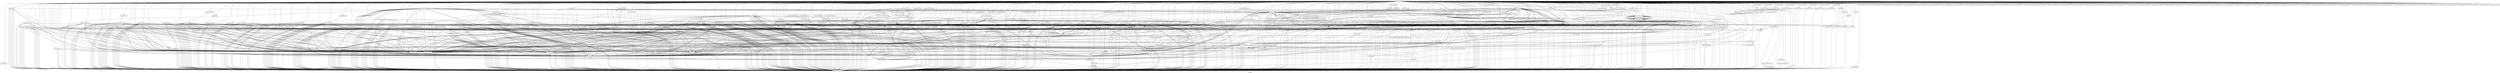 digraph "Call graph" {
	label="Call graph";

	Node0x80567dde0 [shape=record,label="{external node}"];
	Node0x80567dde0 -> Node0x80567de70;
	Node0x80567dde0 -> Node0x80567ded0;
	Node0x80567dde0 -> Node0x80567df30;
	Node0x80567dde0 -> Node0x80567df90;
	Node0x80567dde0 -> Node0x80567dff0;
	Node0x80567dde0 -> Node0x80567e170;
	Node0x80567dde0 -> Node0x80567e230;
	Node0x80567dde0 -> Node0x80567e290;
	Node0x80567dde0 -> Node0x80567e2f0;
	Node0x80567dde0 -> Node0x80567e350;
	Node0x80567dde0 -> Node0x80567e3b0;
	Node0x80567dde0 -> Node0x80567e530;
	Node0x80567dde0 -> Node0x80567e590;
	Node0x80567dde0 -> Node0x80567e410;
	Node0x80567dde0 -> Node0x80567e5f0;
	Node0x80567dde0 -> Node0x80567e4d0;
	Node0x80567dde0 -> Node0x80567e650;
	Node0x80567dde0 -> Node0x80567e6b0;
	Node0x80567dde0 -> Node0x80567e710;
	Node0x80567dde0 -> Node0x80567e770;
	Node0x80567dde0 -> Node0x80567e7d0;
	Node0x80567dde0 -> Node0x80567e830;
	Node0x80567dde0 -> Node0x80567e890;
	Node0x80567dde0 -> Node0x80567e8f0;
	Node0x80567dde0 -> Node0x80567e950;
	Node0x80567dde0 -> Node0x80567e9b0;
	Node0x80567dde0 -> Node0x80567ea10;
	Node0x80567dde0 -> Node0x80567ead0;
	Node0x80567dde0 -> Node0x80567eb30;
	Node0x80567dde0 -> Node0x80567eb90;
	Node0x80567dde0 -> Node0x80567ebf0;
	Node0x80567dde0 -> Node0x80567ec50;
	Node0x80567dde0 -> Node0x80567ecb0;
	Node0x80567dde0 -> Node0x80567ed10;
	Node0x80567dde0 -> Node0x80567ed70;
	Node0x80567dde0 -> Node0x80567edd0;
	Node0x80567dde0 -> Node0x80567ee30;
	Node0x80567dde0 -> Node0x80567ee90;
	Node0x80567dde0 -> Node0x80567eef0;
	Node0x80567dde0 -> Node0x80567ef50;
	Node0x80567dde0 -> Node0x80567efb0;
	Node0x80567dde0 -> Node0x80567f010;
	Node0x80567dde0 -> Node0x80567f1f0;
	Node0x80567dde0 -> Node0x80567f310;
	Node0x80567dde0 -> Node0x80567f3d0;
	Node0x80567dde0 -> Node0x80567f430;
	Node0x80567dde0 -> Node0x80567f490;
	Node0x80567dde0 -> Node0x80567f4f0;
	Node0x80567dde0 -> Node0x80567f550;
	Node0x80567dde0 -> Node0x80567f610;
	Node0x80567dde0 -> Node0x80567f6d0;
	Node0x80567dde0 -> Node0x80567f730;
	Node0x80567dde0 -> Node0x80567f790;
	Node0x80567dde0 -> Node0x80567f7f0;
	Node0x80567dde0 -> Node0x80567f850;
	Node0x80567dde0 -> Node0x80567f8b0;
	Node0x80567dde0 -> Node0x80567f910;
	Node0x80567dde0 -> Node0x80567f970;
	Node0x80567dde0 -> Node0x80567f9d0;
	Node0x80567dde0 -> Node0x80567fa30;
	Node0x80567dde0 -> Node0x80567fa90;
	Node0x80567dde0 -> Node0x80567faf0;
	Node0x80567dde0 -> Node0x80567fb50;
	Node0x80567dde0 -> Node0x80567fbb0;
	Node0x80567dde0 -> Node0x80567fc10;
	Node0x80567dde0 -> Node0x80567fc70;
	Node0x80567dde0 -> Node0x80567fcd0;
	Node0x80567dde0 -> Node0x80567fd30;
	Node0x80567dde0 -> Node0x80502b390;
	Node0x80567dde0 -> Node0x80502b3f0;
	Node0x80567dde0 -> Node0x80502b450;
	Node0x80567dde0 -> Node0x80502b4b0;
	Node0x80567dde0 -> Node0x80502b5d0;
	Node0x80567dde0 -> Node0x80502b690;
	Node0x80567dde0 -> Node0x80502b6f0;
	Node0x80567dde0 -> Node0x80502b750;
	Node0x80567dde0 -> Node0x80502b7b0;
	Node0x80567dde0 -> Node0x80502b810;
	Node0x80567dde0 -> Node0x80502b870;
	Node0x80567dde0 -> Node0x80502b8d0;
	Node0x80567dde0 -> Node0x80502b930;
	Node0x80567dde0 -> Node0x80502b990;
	Node0x80567dde0 -> Node0x80502bab0;
	Node0x80567dde0 -> Node0x80502be70;
	Node0x80567dde0 -> Node0x80502bcf0;
	Node0x80567dde0 -> Node0x80502bd50;
	Node0x80567dde0 -> Node0x80502bed0;
	Node0x80567dde0 -> Node0x80502bf30;
	Node0x80567dde0 -> Node0x80502bf90;
	Node0x80567dde0 -> Node0x80502bff0;
	Node0x80567dde0 -> Node0x80502c050;
	Node0x80567dde0 -> Node0x80502c0b0;
	Node0x80567dde0 -> Node0x80502c110;
	Node0x80567dde0 -> Node0x80502c170;
	Node0x80567dde0 -> Node0x80502be10;
	Node0x80567dde0 -> Node0x80502c1d0;
	Node0x80567dde0 -> Node0x80502c230;
	Node0x80567dde0 -> Node0x80502c290;
	Node0x80567dde0 -> Node0x80567e470;
	Node0x80567dde0 -> Node0x80502c410;
	Node0x80567dde0 -> Node0x80502c470;
	Node0x80567dde0 -> Node0x80502c3b0;
	Node0x80567dde0 -> Node0x80502c4d0;
	Node0x80567dde0 -> Node0x80567f5b0;
	Node0x80567dde0 -> Node0x80502c530;
	Node0x80567dde0 -> Node0x80502c590;
	Node0x80567dde0 -> Node0x80502c5f0;
	Node0x80567dde0 -> Node0x80502c650;
	Node0x80567dde0 -> Node0x80502c6b0;
	Node0x80567dde0 -> Node0x80502c770;
	Node0x80567dde0 -> Node0x80502c890;
	Node0x80567dde0 -> Node0x80502c8f0;
	Node0x80567dde0 -> Node0x80502c950;
	Node0x80567dde0 -> Node0x80502c9b0;
	Node0x80567dde0 -> Node0x80502ca10;
	Node0x80567dde0 -> Node0x80502ca70;
	Node0x80567dde0 -> Node0x80502cb90;
	Node0x80567dde0 -> Node0x80502cbf0;
	Node0x80567dde0 -> Node0x80502cd10;
	Node0x80567dde0 -> Node0x80502cd70;
	Node0x80567dde0 -> Node0x80502cef0;
	Node0x80567dde0 -> Node0x80502cfb0;
	Node0x80567dde0 -> Node0x80502d010;
	Node0x80567dde0 -> Node0x80502d070;
	Node0x80567dde0 -> Node0x80502d190;
	Node0x80567dde0 -> Node0x80502d250;
	Node0x80567dde0 -> Node0x80502d3d0;
	Node0x80567dde0 -> Node0x80502d490;
	Node0x80567dde0 -> Node0x80502d4f0;
	Node0x80567dde0 -> Node0x80502d430;
	Node0x80567dde0 -> Node0x80502d550;
	Node0x80567dde0 -> Node0x80502d5b0;
	Node0x80567dde0 -> Node0x80502d610;
	Node0x80567dde0 -> Node0x80502d670;
	Node0x80567dde0 -> Node0x80502d6d0;
	Node0x80567dde0 -> Node0x80502d730;
	Node0x80567dde0 -> Node0x80502d790;
	Node0x80567dde0 -> Node0x80567ea70;
	Node0x80567dde0 -> Node0x80502da90;
	Node0x80567dde0 -> Node0x80502daf0;
	Node0x80567dde0 -> Node0x80502db50;
	Node0x80567dde0 -> Node0x80502dbb0;
	Node0x80567dde0 -> Node0x80502dc10;
	Node0x80567dde0 -> Node0x80502dc70;
	Node0x80567dde0 -> Node0x80502dcd0;
	Node0x80567dde0 -> Node0x80502ddf0;
	Node0x80567dde0 -> Node0x80502de50;
	Node0x80567dde0 -> Node0x80502df70;
	Node0x80567dde0 -> Node0x8056960f0;
	Node0x80567dde0 -> Node0x805696030;
	Node0x80567dde0 -> Node0x805696150;
	Node0x80567dde0 -> Node0x80502d910;
	Node0x80567dde0 -> Node0x8056961b0;
	Node0x80567dde0 -> Node0x80502bb70;
	Node0x80567dde0 -> Node0x80502ba50;
	Node0x80567dde0 -> Node0x80502bbd0;
	Node0x80567dde0 -> Node0x80502dd90;
	Node0x80567dde0 -> Node0x8056963f0;
	Node0x80567dde0 -> Node0x805696450;
	Node0x80567dde0 -> Node0x8056964b0;
	Node0x80567dde0 -> Node0x805696510;
	Node0x80567dde0 -> Node0x80567e050;
	Node0x80567dde0 -> Node0x805696570;
	Node0x80567dde0 -> Node0x80502bdb0;
	Node0x80567dde0 -> Node0x80502b9f0;
	Node0x80567dde0 -> Node0x80567e0b0;
	Node0x80567dde0 -> Node0x8056965d0;
	Node0x80567dde0 -> Node0x80502bc90;
	Node0x80567dde0 -> Node0x80502dd30;
	Node0x80567dde0 -> Node0x805696630;
	Node0x80567dde0 -> Node0x805696690;
	Node0x80567dde0 -> Node0x80502d970;
	Node0x80567dde0 -> Node0x805696390;
	Node0x80567dde0 -> Node0x8056962d0;
	Node0x80567dde0 -> Node0x80502b270;
	Node0x80567dde0 -> Node0x80502b210;
	Node0x80567dde0 -> Node0x805696750;
	Node0x80567dde0 -> Node0x8056967b0;
	Node0x80567dde0 -> Node0x805696810;
	Node0x80567dde0 -> Node0x8056968d0;
	Node0x80567dde0 -> Node0x805696990;
	Node0x80567dde0 -> Node0x805696ab0;
	Node0x80567dde0 -> Node0x805696c30;
	Node0x80567dde0 -> Node0x805696c90;
	Node0x80567dde0 -> Node0x805696d50;
	Node0x80567dde0 -> Node0x805696db0;
	Node0x80567dde0 -> Node0x805696e70;
	Node0x80567dde0 -> Node0x805696ed0;
	Node0x80567dde0 -> Node0x805696f30;
	Node0x80567dde0 -> Node0x80567feb0;
	Node0x80567dde0 -> Node0x80567ff70;
	Node0x80567dde0 -> Node0x805696f90;
	Node0x80567dde0 -> Node0x80502d0d0;
	Node0x80567dde0 -> Node0x805696ff0;
	Node0x80567dde0 -> Node0x805697050;
	Node0x80567dde0 -> Node0x80567ffd0;
	Node0x80567dde0 -> Node0x80502b0f0;
	Node0x80567dde0 -> Node0x80502b030;
	Node0x80567dde0 -> Node0x80567ff10;
	Node0x80567dde0 -> Node0x80567fe50;
	Node0x80567dde0 -> Node0x805697170;
	Node0x80567dde0 -> Node0x8056971d0;
	Node0x80567dde0 -> Node0x805697290;
	Node0x80567dde0 -> Node0x8056972f0;
	Node0x80567dde0 -> Node0x805697350;
	Node0x80567dde0 -> Node0x8056973b0;
	Node0x80567dde0 -> Node0x805697410;
	Node0x80567dde0 -> Node0x805697470;
	Node0x80567dde0 -> Node0x8056974d0;
	Node0x80567dde0 -> Node0x805697530;
	Node0x80567dde0 -> Node0x805697590;
	Node0x80567dde0 -> Node0x8056975f0;
	Node0x80567dde0 -> Node0x805697650;
	Node0x80567dde0 -> Node0x8056976b0;
	Node0x80567dde0 -> Node0x805697710;
	Node0x80567dde0 -> Node0x805697770;
	Node0x80567dde0 -> Node0x8056977d0;
	Node0x80567dde0 -> Node0x805697830;
	Node0x80567dde0 -> Node0x805697890;
	Node0x80567dde0 -> Node0x8056978f0;
	Node0x80567dde0 -> Node0x8056979b0;
	Node0x80567dde0 -> Node0x80502c2f0;
	Node0x80567dde0 -> Node0x80502c350;
	Node0x80567dde0 -> Node0x805697a10;
	Node0x80567dde0 -> Node0x805697a70;
	Node0x80567dde0 -> Node0x80502da30;
	Node0x80567dde0 -> Node0x80567f070;
	Node0x80567dde0 -> Node0x805697ad0;
	Node0x80567dde0 -> Node0x805697b30;
	Node0x80567dde0 -> Node0x80567f190;
	Node0x80567dde0 -> Node0x80502cf50;
	Node0x80567dde0 -> Node0x80502d1f0;
	Node0x80567dde0 -> Node0x805697b90;
	Node0x80567dde0 -> Node0x805697bf0;
	Node0x80567dde0 -> Node0x805697c50;
	Node0x80567dde0 -> Node0x805697cb0;
	Node0x80567dde0 -> Node0x805697d10;
	Node0x80567dde0 -> Node0x805697d70;
	Node0x80567dde0 -> Node0x805696930;
	Node0x80567dde0 -> Node0x80502df10;
	Node0x80567dde0 -> Node0x805697e90;
	Node0x80567dde0 -> Node0x8056980d0;
	Node0x80567dde0 -> Node0x805698190;
	Node0x80567dde0 -> Node0x8056981f0;
	Node0x80567dde0 -> Node0x8056982b0;
	Node0x80567dde0 -> Node0x805698370;
	Node0x80567dde0 -> Node0x8056983d0;
	Node0x80567dde0 -> Node0x805698430;
	Node0x80567dde0 -> Node0x805697ef0;
	Node0x80567dde0 -> Node0x805697f50;
	Node0x80567dde0 -> Node0x805697fb0;
	Node0x80567dde0 -> Node0x805698010;
	Node0x80567dde0 -> Node0x805698070;
	Node0x80567dde0 -> Node0x805698130;
	Node0x80567dde0 -> Node0x805698490;
	Node0x80567dde0 -> Node0x8056984f0;
	Node0x80567dde0 -> Node0x805698550;
	Node0x80567dde0 -> Node0x805698670;
	Node0x80567dde0 -> Node0x8056986d0;
	Node0x80567dde0 -> Node0x805698730;
	Node0x80567dde0 -> Node0x805698790;
	Node0x80567dde0 -> Node0x805698850;
	Node0x80567dde0 -> Node0x8056988b0;
	Node0x80567dde0 -> Node0x805698910;
	Node0x80567dde0 -> Node0x805698970;
	Node0x80567dde0 -> Node0x8056989d0;
	Node0x80567dde0 -> Node0x805698a30;
	Node0x80567dde0 -> Node0x805696870;
	Node0x80567dde0 -> Node0x805698a90;
	Node0x80567dde0 -> Node0x805698af0;
	Node0x80567dde0 -> Node0x805698b50;
	Node0x80567dde0 -> Node0x805698bb0;
	Node0x80567dde0 -> Node0x805698c10;
	Node0x80567dde0 -> Node0x805698c70;
	Node0x80567dde0 -> Node0x805698cd0;
	Node0x80567dde0 -> Node0x805698d30;
	Node0x80567dde0 -> Node0x805698d90;
	Node0x80567dde0 -> Node0x805698df0;
	Node0x80567dde0 -> Node0x805698e50;
	Node0x80567dde0 -> Node0x805698eb0;
	Node0x80567dde0 -> Node0x805698f10;
	Node0x80567dde0 -> Node0x805698f70;
	Node0x80567dde0 -> Node0x805698fd0;
	Node0x80567dde0 -> Node0x805687030;
	Node0x80567dde0 -> Node0x80502ce30;
	Node0x80567dde0 -> Node0x80502d2b0;
	Node0x80567dde0 -> Node0x80567f670;
	Node0x80567dde0 -> Node0x805687090;
	Node0x80567dde0 -> Node0x80567e1d0;
	Node0x80567dde0 -> Node0x80502deb0;
	Node0x80567dde0 -> Node0x805687210;
	Node0x80567dde0 -> Node0x805687270;
	Node0x80567dde0 -> Node0x8056872d0;
	Node0x80567dde0 -> Node0x80502ccb0;
	Node0x80567dde0 -> Node0x80502ce90;
	Node0x80567dde0 -> Node0x80502d370;
	Node0x80567dde0 -> Node0x80502d130;
	Node0x80567dde0 -> Node0x805687330;
	Node0x80567dde0 -> Node0x805687390;
	Node0x80567dde0 -> Node0x8056873f0;
	Node0x80567dde0 -> Node0x805687450;
	Node0x80567dde0 -> Node0x8056874b0;
	Node0x80567dde0 -> Node0x805687510;
	Node0x80567dde0 -> Node0x805687570;
	Node0x80567dde0 -> Node0x8056875d0;
	Node0x80567dde0 -> Node0x805687630;
	Node0x80567dde0 -> Node0x805687690;
	Node0x80567dde0 -> Node0x8056876f0;
	Node0x80567dde0 -> Node0x805687750;
	Node0x80567dde0 -> Node0x8056877b0;
	Node0x80567dde0 -> Node0x805687810;
	Node0x80567dde0 -> Node0x805687870;
	Node0x80567dde0 -> Node0x8056878d0;
	Node0x80567dde0 -> Node0x805687930;
	Node0x80567dde0 -> Node0x805687990;
	Node0x80567dde0 -> Node0x8056879f0;
	Node0x80567dde0 -> Node0x805687a50;
	Node0x80567dde0 -> Node0x805687ab0;
	Node0x80567dde0 -> Node0x80502d9d0;
	Node0x80567dde0 -> Node0x805696330;
	Node0x80567dde0 -> Node0x805696270;
	Node0x80567dde0 -> Node0x80502b090;
	Node0x80567dde0 -> Node0x80502b1b0;
	Node0x80567dde0 -> Node0x80502b2d0;
	Node0x80567dde0 -> Node0x80502b150;
	Node0x80567dde0 -> Node0x80502b330;
	Node0x80567dde0 -> Node0x80502b630;
	Node0x80567dde0 -> Node0x805687bd0;
	Node0x80567dde0 -> Node0x805687c30;
	Node0x80567dde0 -> Node0x80502c830;
	Node0x80567dde0 -> Node0x805687c90;
	Node0x80567dde0 -> Node0x805687cf0;
	Node0x80567dde0 -> Node0x80502cc50;
	Node0x80567dde0 -> Node0x805687d50;
	Node0x80567dde0 -> Node0x805687db0;
	Node0x80567dde0 -> Node0x80502d8b0;
	Node0x80567dde0 -> Node0x80502bc30;
	Node0x80567dde0 -> Node0x805687e10;
	Node0x80567dde0 -> Node0x80502bb10;
	Node0x80567dde0 -> Node0x805696210;
	Node0x80567dde0 -> Node0x80502d7f0;
	Node0x80567dde0 -> Node0x805687e70;
	Node0x80567dde0 -> Node0x805687ed0;
	Node0x80567dde0 -> Node0x805687f30;
	Node0x80567dde0 -> Node0x805687ff0;
	Node0x80567dde0 -> Node0x8056880b0;
	Node0x80567dde0 -> Node0x805688170;
	Node0x80567dde0 -> Node0x805688230;
	Node0x80567dde0 -> Node0x8056882f0;
	Node0x80567dde0 -> Node0x8056883b0;
	Node0x80567dde0 -> Node0x805688470;
	Node0x80567dde0 -> Node0x805688530;
	Node0x80567dde0 -> Node0x805688590;
	Node0x80567dde0 -> Node0x805688650;
	Node0x80567dde0 -> Node0x805688710;
	Node0x80567dde0 -> Node0x8056887d0;
	Node0x80567dde0 -> Node0x805688890;
	Node0x80567dde0 -> Node0x805688950;
	Node0x80567dde0 -> Node0x805688a10;
	Node0x80567dde0 -> Node0x805688ad0;
	Node0x80567dde0 -> Node0x805688b90;
	Node0x80567dde0 -> Node0x805688c50;
	Node0x80567dde0 -> Node0x805688d10;
	Node0x80567dde0 -> Node0x805688dd0;
	Node0x80567dde0 -> Node0x805688e90;
	Node0x80567dde0 -> Node0x805688f50;
	Node0x80567dde0 -> Node0x805688fb0;
	Node0x80567dde0 -> Node0x805689070;
	Node0x80567dde0 -> Node0x805689130;
	Node0x80567dde0 -> Node0x8056891f0;
	Node0x80567dde0 -> Node0x8056892b0;
	Node0x80567dde0 -> Node0x805689370;
	Node0x80567dde0 -> Node0x8056893d0;
	Node0x80567dde0 -> Node0x805689310;
	Node0x80567dde0 -> Node0x805689250;
	Node0x80567dde0 -> Node0x805689190;
	Node0x80567dde0 -> Node0x8056890d0;
	Node0x80567dde0 -> Node0x805689010;
	Node0x80567dde0 -> Node0x805688ef0;
	Node0x80567dde0 -> Node0x805688e30;
	Node0x80567dde0 -> Node0x805688d70;
	Node0x80567dde0 -> Node0x805688cb0;
	Node0x80567dde0 -> Node0x805688bf0;
	Node0x80567dde0 -> Node0x805688b30;
	Node0x80567dde0 -> Node0x805688a70;
	Node0x80567dde0 -> Node0x8056889b0;
	Node0x80567dde0 -> Node0x8056888f0;
	Node0x80567dde0 -> Node0x805688830;
	Node0x80567dde0 -> Node0x805688770;
	Node0x80567dde0 -> Node0x8056886b0;
	Node0x80567dde0 -> Node0x8056885f0;
	Node0x80567dde0 -> Node0x8056884d0;
	Node0x80567dde0 -> Node0x805688410;
	Node0x80567dde0 -> Node0x805688350;
	Node0x80567dde0 -> Node0x805688290;
	Node0x80567dde0 -> Node0x8056881d0;
	Node0x80567dde0 -> Node0x805688110;
	Node0x80567dde0 -> Node0x805688050;
	Node0x80567dde0 -> Node0x805687f90;
	Node0x80567dde0 -> Node0x805689430;
	Node0x80567dde0 -> Node0x805697dd0;
	Node0x80567dde0 -> Node0x805697e30;
	Node0x80567dde0 -> Node0x805687b10;
	Node0x80567dde0 -> Node0x8056894f0;
	Node0x80567dde0 -> Node0x805689550;
	Node0x80567dde0 -> Node0x80567f250;
	Node0x80567dde0 -> Node0x80502d850;
	Node0x80567dde0 -> Node0x80567f0d0;
	Node0x80567dde0 -> Node0x805687b70;
	Node0x80567dde0 -> Node0x805696cf0;
	Node0x80567dde0 -> Node0x80567e110;
	Node0x80567dde0 -> Node0x805696e10;
	Node0x80567dde0 -> Node0x805697230;
	Node0x80567dde0 -> Node0x805696090;
	Node0x80567dde0 -> Node0x805697950;
	Node0x80567dde0 -> Node0x8056966f0;
	Node0x80567dde0 -> Node0x80502b570;
	Node0x80567dde0 -> Node0x80567f2b0;
	Node0x80567dde0 -> Node0x80567f130;
	Node0x80567dde0 -> Node0x80502b510;
	Node0x80567dde0 -> Node0x80567f370;
	Node0x80567dde0 -> Node0x805698250;
	Node0x80567dde0 -> Node0x805698310;
	Node0x80567dde0 -> Node0x80502d310;
	Node0x80567dde0 -> Node0x80502cdd0;
	Node0x80567dde0 -> Node0x80502cad0;
	Node0x80567dde0 -> Node0x80502cb30;
	Node0x80567dde0 -> Node0x805696a50;
	Node0x80567dde0 -> Node0x8056895b0;
	Node0x80567de70 [shape=record,label="{__error_threaded}"];
	Node0x80567de70 -> Node0x80567de10;
	Node0x80567ded0 [shape=record,label="{llvm.dbg.value}"];
	Node0x80567df30 [shape=record,label="{_pthread_setaffinity_np}"];
	Node0x80567df30 -> Node0x80567de10;
	Node0x80567df30 -> Node0x80567df90;
	Node0x80567df30 -> Node0x80567dff0;
	Node0x80567df30 -> Node0x80567e050;
	Node0x80567df30 -> Node0x80567df90;
	Node0x80567df30 -> Node0x80567dff0;
	Node0x80567df30 -> Node0x80567e0b0;
	Node0x80567df30 -> Node0x80567de10;
	Node0x80567df30 -> Node0x80567e110;
	Node0x80567df30 -> Node0x80567de10;
	Node0x80567df30 -> Node0x80567e170;
	Node0x80567df30 -> Node0x80567e1d0;
	Node0x80567df90 [shape=record,label="{cpuset_setaffinity}"];
	Node0x80567df90 -> Node0x80567de10;
	Node0x80567dff0 [shape=record,label="{__error}"];
	Node0x80567dff0 -> Node0x80567de10;
	Node0x80567e170 [shape=record,label="{_umtx_op_err}"];
	Node0x80567e170 -> Node0x80567de10;
	Node0x80567e230 [shape=record,label="{_pthread_getaffinity_np}"];
	Node0x80567e230 -> Node0x80567de10;
	Node0x80567e230 -> Node0x80567e290;
	Node0x80567e230 -> Node0x80567dff0;
	Node0x80567e230 -> Node0x80567e050;
	Node0x80567e230 -> Node0x80567e290;
	Node0x80567e230 -> Node0x80567dff0;
	Node0x80567e230 -> Node0x80567e0b0;
	Node0x80567e230 -> Node0x80567de10;
	Node0x80567e230 -> Node0x80567e110;
	Node0x80567e230 -> Node0x80567de10;
	Node0x80567e230 -> Node0x80567e170;
	Node0x80567e230 -> Node0x80567e1d0;
	Node0x80567e290 [shape=record,label="{cpuset_getaffinity}"];
	Node0x80567e290 -> Node0x80567de10;
	Node0x80567e2f0 [shape=record,label="{_pthread_attr_destroy}"];
	Node0x80567e2f0 -> Node0x80567e350;
	Node0x80567e2f0 -> Node0x80567e350;
	Node0x80567e350 [shape=record,label="{free}"];
	Node0x80567e350 -> Node0x80567de10;
	Node0x80567e3b0 [shape=record,label="{_pthread_attr_get_np}"];
	Node0x80567e3b0 -> Node0x80567e410;
	Node0x80567e3b0 -> Node0x80567e470;
	Node0x80567e3b0 -> Node0x80567e4d0;
	Node0x80567e3b0 -> Node0x80567de10;
	Node0x80567e3b0 -> Node0x80567e050;
	Node0x80567e3b0 -> Node0x80567e290;
	Node0x80567e3b0 -> Node0x80567dff0;
	Node0x80567e3b0 -> Node0x80567e0b0;
	Node0x80567e3b0 -> Node0x80567de10;
	Node0x80567e3b0 -> Node0x80567e110;
	Node0x80567e3b0 -> Node0x80567de10;
	Node0x80567e3b0 -> Node0x80567e170;
	Node0x80567e3b0 -> Node0x80567e1d0;
	Node0x80567e530 [shape=record,label="{llvm.dbg.declare}"];
	Node0x80567e590 [shape=record,label="{llvm.lifetime.start.p0i8}"];
	Node0x80567e410 [shape=record,label="{sysctlbyname}"];
	Node0x80567e410 -> Node0x80567de10;
	Node0x80567e5f0 [shape=record,label="{llvm.lifetime.end.p0i8}"];
	Node0x80567e4d0 [shape=record,label="{calloc}"];
	Node0x80567e4d0 -> Node0x80567de10;
	Node0x80567e650 [shape=record,label="{llvm.memcpy.p0i8.p0i8.i64}"];
	Node0x80567e6b0 [shape=record,label="{_pthread_attr_getdetachstate}"];
	Node0x80567e710 [shape=record,label="{_pthread_attr_getguardsize}"];
	Node0x80567e770 [shape=record,label="{_pthread_attr_getinheritsched}"];
	Node0x80567e7d0 [shape=record,label="{_pthread_attr_getschedparam}"];
	Node0x80567ebf0 [shape=record,label="{_pthread_attr_setguardsize}"];
	Node0x80567e830 [shape=record,label="{_pthread_attr_getschedpolicy}"];
	Node0x80567e890 [shape=record,label="{_pthread_attr_getscope}"];
	Node0x80567e8f0 [shape=record,label="{_pthread_attr_getstack}"];
	Node0x80567e950 [shape=record,label="{_pthread_attr_getstackaddr}"];
	Node0x80567e9b0 [shape=record,label="{_pthread_attr_getstacksize}"];
	Node0x80567ea10 [shape=record,label="{_pthread_attr_init}"];
	Node0x80567ea10 -> Node0x80567ea70;
	Node0x80567ea10 -> Node0x80567ead0;
	Node0x80567ead0 [shape=record,label="{malloc}"];
	Node0x80567ead0 -> Node0x80567de10;
	Node0x80567eb30 [shape=record,label="{_pthread_attr_setcreatesuspend_np}"];
	Node0x80567eb90 [shape=record,label="{_pthread_attr_setdetachstate}"];
	Node0x80567ec50 [shape=record,label="{_pthread_attr_setinheritsched}"];
	Node0x80567ecb0 [shape=record,label="{_pthread_attr_setschedparam}"];
	Node0x80567ed10 [shape=record,label="{_pthread_attr_setschedpolicy}"];
	Node0x80567ed70 [shape=record,label="{_pthread_attr_setscope}"];
	Node0x80567edd0 [shape=record,label="{_pthread_attr_setstack}"];
	Node0x80567ee30 [shape=record,label="{_pthread_attr_setstackaddr}"];
	Node0x80567ee90 [shape=record,label="{_pthread_attr_setstacksize}"];
	Node0x80567eef0 [shape=record,label="{_pthread_attr_setaffinity_np}"];
	Node0x80567eef0 -> Node0x80567e350;
	Node0x80567eef0 -> Node0x80567e410;
	Node0x80567eef0 -> Node0x80567e470;
	Node0x80567eef0 -> Node0x80567e4d0;
	Node0x80567eef0 -> Node0x80567dff0;
	Node0x80567ef50 [shape=record,label="{llvm.memset.p0i8.i64}"];
	Node0x80567efb0 [shape=record,label="{_pthread_attr_getaffinity_np}"];
	Node0x80567efb0 -> Node0x80567e410;
	Node0x80567efb0 -> Node0x80567e470;
	Node0x80567f010 [shape=record,label="{_pthread_barrier_destroy}"];
	Node0x80567f010 -> Node0x80567f070;
	Node0x80567f010 -> Node0x80567de10;
	Node0x80567f010 -> Node0x80567de10;
	Node0x80567f010 -> Node0x80567de10;
	Node0x80567f010 -> Node0x80567de10;
	Node0x80567f010 -> Node0x80567f0d0;
	Node0x80567f010 -> Node0x80567de10;
	Node0x80567f010 -> Node0x80567e110;
	Node0x80567f010 -> Node0x80567de10;
	Node0x80567f010 -> Node0x80567e170;
	Node0x80567f010 -> Node0x80567de10;
	Node0x80567f010 -> Node0x80567e110;
	Node0x80567f010 -> Node0x80567de10;
	Node0x80567f010 -> Node0x80567e170;
	Node0x80567f010 -> Node0x80567f130;
	Node0x80567f010 -> Node0x80567de10;
	Node0x80567f010 -> Node0x80567de10;
	Node0x80567f010 -> Node0x80567de10;
	Node0x80567f010 -> Node0x80567f0d0;
	Node0x80567f010 -> Node0x80567de10;
	Node0x80567f010 -> Node0x80567e110;
	Node0x80567f010 -> Node0x80567de10;
	Node0x80567f010 -> Node0x80567e170;
	Node0x80567f010 -> Node0x80567f190;
	Node0x80567f010 -> Node0x80567e350;
	Node0x80567f1f0 [shape=record,label="{_pthread_barrier_init}"];
	Node0x80567f1f0 -> Node0x80567e4d0;
	Node0x80567f1f0 -> Node0x80567f070;
	Node0x80567f1f0 -> Node0x80567f250;
	Node0x80567f1f0 -> Node0x80567f2b0;
	Node0x80567f310 [shape=record,label="{_pthread_barrier_wait}"];
	Node0x80567f310 -> Node0x80567f070;
	Node0x80567f310 -> Node0x80567de10;
	Node0x80567f310 -> Node0x80567de10;
	Node0x80567f310 -> Node0x80567de10;
	Node0x80567f310 -> Node0x80567de10;
	Node0x80567f310 -> Node0x80567f0d0;
	Node0x80567f310 -> Node0x80567f370;
	Node0x80567f310 -> Node0x80567de10;
	Node0x80567f310 -> Node0x80567e110;
	Node0x80567f310 -> Node0x80567de10;
	Node0x80567f310 -> Node0x80567e170;
	Node0x80567f310 -> Node0x80567f130;
	Node0x80567f310 -> Node0x80567de10;
	Node0x80567f310 -> Node0x80567de10;
	Node0x80567f310 -> Node0x80567de10;
	Node0x80567f310 -> Node0x80567f0d0;
	Node0x80567f310 -> Node0x80567f370;
	Node0x80567f310 -> Node0x80567de10;
	Node0x80567f310 -> Node0x80567e110;
	Node0x80567f310 -> Node0x80567de10;
	Node0x80567f310 -> Node0x80567e170;
	Node0x80567f3d0 [shape=record,label="{_pthread_barrierattr_destroy}"];
	Node0x80567f3d0 -> Node0x80567e350;
	Node0x80567f430 [shape=record,label="{_pthread_barrierattr_getpshared}"];
	Node0x80567f490 [shape=record,label="{_pthread_barrierattr_init}"];
	Node0x80567f490 -> Node0x80567ead0;
	Node0x80567f4f0 [shape=record,label="{_pthread_barrierattr_setpshared}"];
	Node0x80567f550 [shape=record,label="{_thr_testcancel}"];
	Node0x80567f550 -> Node0x80567f5b0;
	Node0x80567f610 [shape=record,label="{_pthread_cancel}"];
	Node0x80567f610 -> Node0x80567de10;
	Node0x80567f610 -> Node0x80567e050;
	Node0x80567f610 -> Node0x80567f670;
	Node0x80567f610 -> Node0x80567e0b0;
	Node0x80567f610 -> Node0x80567de10;
	Node0x80567f610 -> Node0x80567e110;
	Node0x80567f610 -> Node0x80567de10;
	Node0x80567f610 -> Node0x80567e170;
	Node0x80567f610 -> Node0x80567e1d0;
	Node0x80567f6d0 [shape=record,label="{_pthread_setcancelstate}"];
	Node0x80567f6d0 -> Node0x80567de10;
	Node0x80567f6d0 -> Node0x80567f5b0;
	Node0x80567f730 [shape=record,label="{_pthread_setcanceltype}"];
	Node0x80567f730 -> Node0x80567de10;
	Node0x80567f730 -> Node0x80567f5b0;
	Node0x80567f790 [shape=record,label="{_pthread_testcancel}"];
	Node0x80567f790 -> Node0x80567ea70;
	Node0x80567f790 -> Node0x80567de10;
	Node0x80567f790 -> Node0x80567f5b0;
	Node0x80567f7f0 [shape=record,label="{_thr_cancel_enter}"];
	Node0x80567f7f0 -> Node0x80567f5b0;
	Node0x80567f850 [shape=record,label="{_thr_cancel_enter2}"];
	Node0x80567f850 -> Node0x80567f8b0;
	Node0x80567f850 -> Node0x80567f5b0;
	Node0x80567f8b0 [shape=record,label="{thr_wake}"];
	Node0x80567f8b0 -> Node0x80567de10;
	Node0x80567f910 [shape=record,label="{_thr_cancel_leave}"];
	Node0x80567f910 -> Node0x80567f5b0;
	Node0x80567f970 [shape=record,label="{_pthread_cancel_enter}"];
	Node0x80567f970 -> Node0x80567de10;
	Node0x80567f970 -> Node0x80567f8b0;
	Node0x80567f970 -> Node0x80567f5b0;
	Node0x80567f9d0 [shape=record,label="{_pthread_cancel_leave}"];
	Node0x80567f9d0 -> Node0x80567de10;
	Node0x80567f9d0 -> Node0x80567f5b0;
	Node0x80567fa30 [shape=record,label="{__pthread_cleanup_push_imp}"];
	Node0x80567fa30 -> Node0x80567de10;
	Node0x80567fa90 [shape=record,label="{__pthread_cleanup_pop_imp}"];
	Node0x80567fa90 -> Node0x80567de10;
	Node0x80567fa90 -> Node0x80567de10;
	Node0x80567fa90 -> Node0x80567e350;
	Node0x80567faf0 [shape=record,label="{_pthread_cleanup_push}"];
	Node0x80567faf0 -> Node0x80567de10;
	Node0x80567faf0 -> Node0x80567ead0;
	Node0x80567fb50 [shape=record,label="{_pthread_cleanup_pop}"];
	Node0x80567fb50 -> Node0x80567de10;
	Node0x80567fb50 -> Node0x80567de10;
	Node0x80567fb50 -> Node0x80567e350;
	Node0x80567fbb0 [shape=record,label="{_pthread_getconcurrency}"];
	Node0x80567fc10 [shape=record,label="{_pthread_setconcurrency}"];
	Node0x80567fc70 [shape=record,label="{_pthread_cond_init}"];
	Node0x80567fc70 -> Node0x80567e4d0;
	Node0x80567fc70 -> Node0x80567f070;
	Node0x80567fcd0 [shape=record,label="{_pthread_cond_destroy}"];
	Node0x80567fcd0 -> Node0x80567f070;
	Node0x80567fcd0 -> Node0x80567f190;
	Node0x80567fcd0 -> Node0x80567e350;
	Node0x80567fd30 [shape=record,label="{_pthread_cond_wait}"];
	Node0x80567fd30 -> Node0x80567fd90;
	Node0x80567fd90 [shape=record,label="{cond_wait_common}"];
	Node0x80567fd90 -> Node0x80567de10;
	Node0x80567fd90 -> Node0x80567f070;
	Node0x80567fd90 -> Node0x80567de10;
	Node0x80567fd90 -> Node0x80567fdf0;
	Node0x80567fd90 -> Node0x80567f070;
	Node0x80567fd90 -> Node0x80567fe50;
	Node0x80567fd90 -> Node0x80567de10;
	Node0x80567fd90 -> Node0x80567feb0;
	Node0x80567fd90 -> Node0x80567ff10;
	Node0x80567fd90 -> Node0x80567ff70;
	Node0x80567fd90 -> Node0x80567f130;
	Node0x80567fd90 -> Node0x80567f850;
	Node0x80567fd90 -> Node0x80567f130;
	Node0x80567fd90 -> Node0x80567f910;
	Node0x80567fd90 -> Node0x80567ffd0;
	Node0x80567fd90 -> Node0x80567ffd0;
	Node0x80567fd90 -> Node0x80567ff70;
	Node0x80567fd90 -> Node0x80567f550;
	Node0x80567fd90 -> Node0x80502b030;
	Node0x80567fd90 -> Node0x80567ff70;
	Node0x80567fd90 -> Node0x80567f550;
	Node0x80567fd90 -> Node0x80567ff70;
	Node0x80567fd90 -> Node0x80567de10;
	Node0x80567fd90 -> Node0x80567e470;
	Node0x80567fd90 -> Node0x80567f550;
	Node0x80567fd90 -> Node0x80502b090;
	Node0x80567fd90 -> Node0x80502b0f0;
	Node0x80567fd90 -> Node0x80502b150;
	Node0x80567fd90 -> Node0x80502b1b0;
	Node0x80567fd90 -> Node0x80567e170;
	Node0x80567fd90 -> Node0x80502b210;
	Node0x80567fd90 -> Node0x80502b270;
	Node0x80567fd90 -> Node0x80567f850;
	Node0x80567fd90 -> Node0x80502b270;
	Node0x80567fd90 -> Node0x80567f910;
	Node0x80567fd90 -> Node0x80502b090;
	Node0x80567fd90 -> Node0x80502b2d0;
	Node0x80567fd90 -> Node0x80502b330;
	Node0x80567fd90 -> Node0x80502b1b0;
	Node0x80567fd90 -> Node0x80567ffd0;
	Node0x80567fd90 -> Node0x80567f5b0;
	Node0x80567fd90 -> Node0x80502b2d0;
	Node0x80567fd90 -> Node0x80502b330;
	Node0x80567fd90 -> Node0x80502b1b0;
	Node0x80567fd90 -> Node0x80567ffd0;
	Node0x80567fdf0 [shape=record,label="{init_static}"];
	Node0x80567fdf0 -> Node0x80567de10;
	Node0x80567fdf0 -> Node0x80567de10;
	Node0x80567fdf0 -> Node0x80567de10;
	Node0x80567fdf0 -> Node0x80567f0d0;
	Node0x80567fdf0 -> Node0x80567e4d0;
	Node0x80567fdf0 -> Node0x80567e0b0;
	Node0x80567fdf0 -> Node0x80567de10;
	Node0x80567fdf0 -> Node0x80567e110;
	Node0x80567fdf0 -> Node0x80567de10;
	Node0x80567fdf0 -> Node0x80567e170;
	Node0x80567fdf0 -> Node0x80567e1d0;
	Node0x80502b390 [shape=record,label="{__pthread_cond_wait}"];
	Node0x80502b390 -> Node0x80567fd90;
	Node0x80502b3f0 [shape=record,label="{_pthread_cond_timedwait}"];
	Node0x80502b3f0 -> Node0x80567fd90;
	Node0x80502b450 [shape=record,label="{__pthread_cond_timedwait}"];
	Node0x80502b450 -> Node0x80567fd90;
	Node0x80502b4b0 [shape=record,label="{_pthread_cond_signal}"];
	Node0x80502b4b0 -> Node0x80567de10;
	Node0x80502b4b0 -> Node0x80567f070;
	Node0x80502b4b0 -> Node0x80567de10;
	Node0x80502b4b0 -> Node0x80567fdf0;
	Node0x80502b4b0 -> Node0x80502b510;
	Node0x80502b4b0 -> Node0x80567de10;
	Node0x80502b4b0 -> Node0x80502b090;
	Node0x80502b4b0 -> Node0x80502b2d0;
	Node0x80502b4b0 -> Node0x80502b1b0;
	Node0x80502b4b0 -> Node0x80502b330;
	Node0x80502b4b0 -> Node0x80502b210;
	Node0x80502b4b0 -> Node0x80502b1b0;
	Node0x80502b4b0 -> Node0x80502b1b0;
	Node0x80502b4b0 -> Node0x80502b570;
	Node0x80502b5d0 [shape=record,label="{_pthread_cond_broadcast}"];
	Node0x80502b5d0 -> Node0x80567f070;
	Node0x80502b5d0 -> Node0x80567de10;
	Node0x80502b5d0 -> Node0x80567fdf0;
	Node0x80502b5d0 -> Node0x80567f370;
	Node0x80502b5d0 -> Node0x80567de10;
	Node0x80502b5d0 -> Node0x80502b090;
	Node0x80502b5d0 -> Node0x80502b2d0;
	Node0x80502b5d0 -> Node0x80502b1b0;
	Node0x80502b5d0 -> Node0x80502b630;
	Node0x80502b5d0 -> Node0x80502b1b0;
	Node0x80502b5d0 -> Node0x80502b210;
	Node0x80502b690 [shape=record,label="{drop_cb}"];
	Node0x80502b690 -> Node0x80502b210;
	Node0x80502b690 -> Node0x80502b210;
	Node0x80502b6f0 [shape=record,label="{_pthread_condattr_init}"];
	Node0x80502b6f0 -> Node0x80567ead0;
	Node0x80502b750 [shape=record,label="{_pthread_condattr_destroy}"];
	Node0x80502b750 -> Node0x80567e350;
	Node0x80502b7b0 [shape=record,label="{_pthread_condattr_getclock}"];
	Node0x80502b810 [shape=record,label="{_pthread_condattr_setclock}"];
	Node0x80502b870 [shape=record,label="{_pthread_condattr_getpshared}"];
	Node0x80502b8d0 [shape=record,label="{_pthread_condattr_setpshared}"];
	Node0x80502b930 [shape=record,label="{_pthread_create}"];
	Node0x80502b930 -> Node0x80567ea70;
	Node0x80502b930 -> Node0x80502b990;
	Node0x80502b930 -> Node0x80502b9f0;
	Node0x80502b930 -> Node0x80567de10;
	Node0x80502b930 -> Node0x80502ba50;
	Node0x80502b930 -> Node0x80502bab0;
	Node0x80502b930 -> Node0x80502bb10;
	Node0x80502b930 -> Node0x80502bb70;
	Node0x80502b930 -> Node0x80502bbd0;
	Node0x80502b930 -> Node0x80502bab0;
	Node0x80502b930 -> Node0x80502bc30;
	Node0x80502b930 -> Node0x80567de10;
	Node0x80502b930 -> Node0x80567de10;
	Node0x80502b930 -> Node0x80567de10;
	Node0x80502b930 -> Node0x80567f0d0;
	Node0x80502b930 -> Node0x80502bc90;
	Node0x80502b930 -> Node0x80502bcf0;
	Node0x80502b930 -> Node0x80502bd50;
	Node0x80502b930 -> Node0x80567dff0;
	Node0x80502b930 -> Node0x80502bcf0;
	Node0x80502b930 -> Node0x80567de10;
	Node0x80502b930 -> Node0x80567de10;
	Node0x80502b930 -> Node0x80567de10;
	Node0x80502b930 -> Node0x80567f0d0;
	Node0x80502b930 -> Node0x80502b570;
	Node0x80502b930 -> Node0x80502bdb0;
	Node0x80502b930 -> Node0x80567de10;
	Node0x80502b930 -> Node0x80567df90;
	Node0x80502b930 -> Node0x80502be10;
	Node0x80502b930 -> Node0x80567e0b0;
	Node0x80502b930 -> Node0x80567de10;
	Node0x80502b930 -> Node0x80567e110;
	Node0x80502b930 -> Node0x80567de10;
	Node0x80502b930 -> Node0x80567e170;
	Node0x80502b930 -> Node0x80567e1d0;
	Node0x80502b930 -> Node0x80567dff0;
	Node0x80502b930 -> Node0x80502bdb0;
	Node0x80502b990 [shape=record,label="{_malloc_first_thread}"];
	Node0x80502b990 -> Node0x80567de10;
	Node0x80502bab0 [shape=record,label="{_rtld_get_stack_prot}"];
	Node0x80502bab0 -> Node0x80567de10;
	Node0x80502be70 [shape=record,label="{thread_start}"];
	Node0x80502be70 -> Node0x80567de10;
	Node0x80502be70 -> Node0x80567de10;
	Node0x80502be70 -> Node0x80567de10;
	Node0x80502be70 -> Node0x80567f0d0;
	Node0x80502be70 -> Node0x80567e0b0;
	Node0x80502be70 -> Node0x80567de10;
	Node0x80502be70 -> Node0x80567e110;
	Node0x80502be70 -> Node0x80567de10;
	Node0x80502be70 -> Node0x80567e170;
	Node0x80502be70 -> Node0x80567e1d0;
	Node0x80502be70 -> Node0x80567f5b0;
	Node0x80502be70 -> Node0x80502bcf0;
	Node0x80502be70 -> Node0x80567de10;
	Node0x80502be70 -> Node0x80567f5b0;
	Node0x80502bcf0 [shape=record,label="{__sys_sigprocmask}"];
	Node0x80502bcf0 -> Node0x80567de10;
	Node0x80502bd50 [shape=record,label="{thr_new}"];
	Node0x80502bd50 -> Node0x80567de10;
	Node0x80502bed0 [shape=record,label="{_tcb_ctor}"];
	Node0x80502bed0 -> Node0x80567de10;
	Node0x80502bed0 -> Node0x80502bf30;
	Node0x80502bf30 [shape=record,label="{_rtld_allocate_tls}"];
	Node0x80502bf30 -> Node0x80567de10;
	Node0x80502bf90 [shape=record,label="{_tcb_dtor}"];
	Node0x80502bf90 -> Node0x80502bff0;
	Node0x80502bff0 [shape=record,label="{_rtld_free_tls}"];
	Node0x80502bff0 -> Node0x80567de10;
	Node0x80502c050 [shape=record,label="{_pthread_detach}"];
	Node0x80502c050 -> Node0x80567de10;
	Node0x80502c050 -> Node0x80567e050;
	Node0x80502c050 -> Node0x80567e0b0;
	Node0x80502c050 -> Node0x80567de10;
	Node0x80502c050 -> Node0x80567e110;
	Node0x80502c050 -> Node0x80567de10;
	Node0x80502c050 -> Node0x80567e170;
	Node0x80502c050 -> Node0x80567e1d0;
	Node0x80502c050 -> Node0x80502bdb0;
	Node0x80502c0b0 [shape=record,label="{_pthread_equal}"];
	Node0x80502c110 [shape=record,label="{_thread_bp_create}"];
	Node0x80502c170 [shape=record,label="{_thread_bp_death}"];
	Node0x80502be10 [shape=record,label="{_thr_report_creation}"];
	Node0x80502be10 -> Node0x80567de10;
	Node0x80502be10 -> Node0x80567de10;
	Node0x80502be10 -> Node0x80567de10;
	Node0x80502be10 -> Node0x80567f0d0;
	Node0x80502be10 -> Node0x80567de10;
	Node0x80502be10 -> Node0x80567e110;
	Node0x80502be10 -> Node0x80567de10;
	Node0x80502be10 -> Node0x80567e170;
	Node0x80502c1d0 [shape=record,label="{_thr_report_death}"];
	Node0x80502c1d0 -> Node0x80567de10;
	Node0x80502c1d0 -> Node0x80567de10;
	Node0x80502c1d0 -> Node0x80567de10;
	Node0x80502c1d0 -> Node0x80567f0d0;
	Node0x80502c1d0 -> Node0x80567de10;
	Node0x80502c1d0 -> Node0x80567e110;
	Node0x80502c1d0 -> Node0x80567de10;
	Node0x80502c1d0 -> Node0x80567e170;
	Node0x80502c230 [shape=record,label="{_Unwind_ForcedUnwind}"];
	Node0x80502c230 -> Node0x80567de10;
	Node0x80502c290 [shape=record,label="{_Unwind_GetCFA}"];
	Node0x80502c290 -> Node0x80567de10;
	Node0x80567e470 [shape=record,label="{_thread_exitf}"];
	Node0x80567e470 -> Node0x80502c2f0;
	Node0x80567e470 -> Node0x80502c350;
	Node0x80567e470 -> Node0x80567dff0;
	Node0x80567e470 -> Node0x80502c2f0;
	Node0x80567e470 -> Node0x80502c3b0;
	Node0x80502c410 [shape=record,label="{llvm.va_start}"];
	Node0x80502c470 [shape=record,label="{llvm.va_end}"];
	Node0x80502c3b0 [shape=record,label="{abort}"];
	Node0x80502c3b0 -> Node0x80567de10;
	Node0x80502c4d0 [shape=record,label="{_thread_exit}"];
	Node0x80502c4d0 -> Node0x80567e470;
	Node0x80567f5b0 [shape=record,label="{_pthread_exit}"];
	Node0x80567f5b0 -> Node0x80502c530;
	Node0x80502c530 [shape=record,label="{_pthread_exit_mask}"];
	Node0x80502c530 -> Node0x80567de10;
	Node0x80502c530 -> Node0x80567e470;
	Node0x80502c530 -> Node0x80502bcf0;
	Node0x80502c530 -> Node0x80502bcf0;
	Node0x80502c530 -> Node0x80502c590;
	Node0x80502c530 -> Node0x80502c5f0;
	Node0x80502c530 -> Node0x80502c650;
	Node0x80502c530 -> Node0x80502c590;
	Node0x80502c530 -> Node0x80502c590;
	Node0x80502c530 -> Node0x80567de10;
	Node0x80502c530 -> Node0x80502c6b0;
	Node0x80502c530 -> Node0x80502c2f0;
	Node0x80502c530 -> Node0x80502c710;
	Node0x80502c530 -> Node0x80567fa90;
	Node0x80502c530 -> Node0x80502c770;
	Node0x80502c530 -> Node0x80502c7d0;
	Node0x80502c590 [shape=record,label="{dlsym}"];
	Node0x80502c590 -> Node0x80567de10;
	Node0x80502c5f0 [shape=record,label="{dladdr}"];
	Node0x80502c5f0 -> Node0x80567de10;
	Node0x80502c650 [shape=record,label="{dlopen}"];
	Node0x80502c650 -> Node0x80567de10;
	Node0x80502c6b0 [shape=record,label="{dlclose}"];
	Node0x80502c6b0 -> Node0x80567de10;
	Node0x80502c710 [shape=record,label="{thread_unwind}"];
	Node0x80502c710 -> Node0x80567de10;
	Node0x80502c710 -> Node0x80567de10;
	Node0x80502c710 -> Node0x80567e470;
	Node0x80502c770 [shape=record,label="{__cxa_thread_call_dtors}"];
	Node0x80502c770 -> Node0x80567de10;
	Node0x80502c7d0 [shape=record,label="{exit_thread}"];
	Node0x80502c7d0 -> Node0x80567de10;
	Node0x80502c7d0 -> Node0x80567e350;
	Node0x80502c7d0 -> Node0x80502c830;
	Node0x80502c7d0 -> Node0x80502c890;
	Node0x80502c7d0 -> Node0x80567de10;
	Node0x80502c7d0 -> Node0x80502c890;
	Node0x80502c7d0 -> Node0x80502c8f0;
	Node0x80502c7d0 -> Node0x80567de10;
	Node0x80502c7d0 -> Node0x80567de10;
	Node0x80502c7d0 -> Node0x80567de10;
	Node0x80502c7d0 -> Node0x80567f0d0;
	Node0x80502c7d0 -> Node0x80502b570;
	Node0x80502c7d0 -> Node0x80502c1d0;
	Node0x80502c7d0 -> Node0x80502bdb0;
	Node0x80502c7d0 -> Node0x80567e470;
	Node0x80502c7d0 -> Node0x80502c950;
	Node0x80502c7d0 -> Node0x80567e470;
	Node0x80502c890 [shape=record,label="{exit}"];
	Node0x80502c890 -> Node0x80567de10;
	Node0x80502c8f0 [shape=record,label="{_malloc_thread_cleanup}"];
	Node0x80502c8f0 -> Node0x80567de10;
	Node0x80502c950 [shape=record,label="{thr_exit}"];
	Node0x80502c950 -> Node0x80567de10;
	Node0x80502c9b0 [shape=record,label="{thread_unwind_cleanup}"];
	Node0x80502c9b0 -> Node0x80567e470;
	Node0x80502ca10 [shape=record,label="{thread_unwind_stop}"];
	Node0x80502ca10 -> Node0x80567de10;
	Node0x80502ca10 -> Node0x80567de10;
	Node0x80502ca10 -> Node0x80567fa90;
	Node0x80502ca10 -> Node0x80502c770;
	Node0x80502ca10 -> Node0x80502c7d0;
	Node0x80502ca70 [shape=record,label="{_pthread_atfork}"];
	Node0x80502ca70 -> Node0x80567ea70;
	Node0x80502ca70 -> Node0x80567ead0;
	Node0x80502ca70 -> Node0x80567de10;
	Node0x80502ca70 -> Node0x80502cad0;
	Node0x80502ca70 -> Node0x80502cb30;
	Node0x80502ca70 -> Node0x80567e1d0;
	Node0x80502cb90 [shape=record,label="{__pthread_cxa_finalize}"];
	Node0x80502cb90 -> Node0x80567ea70;
	Node0x80502cb90 -> Node0x80567de10;
	Node0x80502cb90 -> Node0x80502cad0;
	Node0x80502cb90 -> Node0x80502cbf0;
	Node0x80502cb90 -> Node0x80502cbf0;
	Node0x80502cb90 -> Node0x80502cbf0;
	Node0x80502cb90 -> Node0x80502cb30;
	Node0x80502cb90 -> Node0x80567e1d0;
	Node0x80502cb90 -> Node0x80567e350;
	Node0x80502cb90 -> Node0x80502cc50;
	Node0x80502cb90 -> Node0x80502ccb0;
	Node0x80502cbf0 [shape=record,label="{__elf_phdr_match_addr}"];
	Node0x80502cbf0 -> Node0x80567de10;
	Node0x80502cd10 [shape=record,label="{__thr_fork}"];
	Node0x80502cd10 -> Node0x80502cd70;
	Node0x80502cd10 -> Node0x80567de10;
	Node0x80502cd10 -> Node0x80502cdd0;
	Node0x80502cd10 -> Node0x80567de10;
	Node0x80502cd10 -> Node0x80502ce30;
	Node0x80502cd10 -> Node0x80502ce90;
	Node0x80502cd10 -> Node0x80502cef0;
	Node0x80502cd10 -> Node0x80502cf50;
	Node0x80502cd10 -> Node0x80502cfb0;
	Node0x80502cd10 -> Node0x80502d010;
	Node0x80502cd10 -> Node0x80567dff0;
	Node0x80502cd10 -> Node0x80502d070;
	Node0x80502cd10 -> Node0x80567f250;
	Node0x80502cd10 -> Node0x80502d0d0;
	Node0x80502cd10 -> Node0x80502d130;
	Node0x80502cd10 -> Node0x80502d190;
	Node0x80502cd10 -> Node0x80502d1f0;
	Node0x80502cd10 -> Node0x80502b9f0;
	Node0x80502cd10 -> Node0x80567ea70;
	Node0x80502cd10 -> Node0x80502cdd0;
	Node0x80502cd10 -> Node0x80502b9f0;
	Node0x80502cd10 -> Node0x80502d250;
	Node0x80502cd10 -> Node0x80502b9f0;
	Node0x80502cd10 -> Node0x80502b9f0;
	Node0x80502cd10 -> Node0x80567ea70;
	Node0x80502cd10 -> Node0x80502cdd0;
	Node0x80502cd10 -> Node0x80502d2b0;
	Node0x80502cd10 -> Node0x80567de10;
	Node0x80502cd10 -> Node0x80567de10;
	Node0x80502cd10 -> Node0x80567de10;
	Node0x80502cd10 -> Node0x80502d310;
	Node0x80502cd10 -> Node0x80502d370;
	Node0x80502cd10 -> Node0x80502d190;
	Node0x80502cd10 -> Node0x80502d1f0;
	Node0x80502cd10 -> Node0x80502d250;
	Node0x80502cd10 -> Node0x80502d2b0;
	Node0x80502cd10 -> Node0x80567de10;
	Node0x80502cd10 -> Node0x80567de10;
	Node0x80502cd10 -> Node0x80567de10;
	Node0x80502cd10 -> Node0x80502d310;
	Node0x80502cd10 -> Node0x80567f550;
	Node0x80502cd10 -> Node0x80567dff0;
	Node0x80502cd70 [shape=record,label="{__sys_fork}"];
	Node0x80502cd70 -> Node0x80567de10;
	Node0x80502cef0 [shape=record,label="{_malloc_prefork}"];
	Node0x80502cef0 -> Node0x80567de10;
	Node0x80502cfb0 [shape=record,label="{_rtld_atfork_pre}"];
	Node0x80502cfb0 -> Node0x80567de10;
	Node0x80502d010 [shape=record,label="{syscall}"];
	Node0x80502d010 -> Node0x80567de10;
	Node0x80502d070 [shape=record,label="{thr_self}"];
	Node0x80502d070 -> Node0x80567de10;
	Node0x80502d190 [shape=record,label="{_rtld_atfork_post}"];
	Node0x80502d190 -> Node0x80567de10;
	Node0x80502d250 [shape=record,label="{_malloc_postfork}"];
	Node0x80502d250 -> Node0x80567de10;
	Node0x80502d3d0 [shape=record,label="{_pthread_getprio}"];
	Node0x80502d3d0 -> Node0x80502d430;
	Node0x80502d3d0 -> Node0x80567dff0;
	Node0x80502d490 [shape=record,label="{_pthread_getcpuclockid}"];
	Node0x80502d490 -> Node0x80502d4f0;
	Node0x80502d490 -> Node0x80567dff0;
	Node0x80502d4f0 [shape=record,label="{clock_getcpuclockid2}"];
	Node0x80502d4f0 -> Node0x80567de10;
	Node0x80502d430 [shape=record,label="{_pthread_getschedparam}"];
	Node0x80502d430 -> Node0x80567de10;
	Node0x80502d430 -> Node0x80567de10;
	Node0x80502d430 -> Node0x80567de10;
	Node0x80502d430 -> Node0x80567de10;
	Node0x80502d430 -> Node0x80567f0d0;
	Node0x80502d430 -> Node0x80567e050;
	Node0x80502d430 -> Node0x80567e0b0;
	Node0x80502d430 -> Node0x80567de10;
	Node0x80502d430 -> Node0x80567e110;
	Node0x80502d430 -> Node0x80567de10;
	Node0x80502d430 -> Node0x80567e170;
	Node0x80502d430 -> Node0x80567e1d0;
	Node0x80502d550 [shape=record,label="{_pthread_getthreadid_np}"];
	Node0x80502d550 -> Node0x80567ea70;
	Node0x80502d550 -> Node0x80567de10;
	Node0x80502d5b0 [shape=record,label="{_pthread_set_name_np}"];
	Node0x80502d5b0 -> Node0x80567de10;
	Node0x80502d5b0 -> Node0x80567de10;
	Node0x80502d5b0 -> Node0x80567de10;
	Node0x80502d5b0 -> Node0x80567de10;
	Node0x80502d5b0 -> Node0x80567f0d0;
	Node0x80502d5b0 -> Node0x80502d610;
	Node0x80502d5b0 -> Node0x80567e350;
	Node0x80502d5b0 -> Node0x80502d670;
	Node0x80502d5b0 -> Node0x80567e0b0;
	Node0x80502d5b0 -> Node0x80567de10;
	Node0x80502d5b0 -> Node0x80567e110;
	Node0x80502d5b0 -> Node0x80567de10;
	Node0x80502d5b0 -> Node0x80567e170;
	Node0x80502d5b0 -> Node0x80567e1d0;
	Node0x80502d5b0 -> Node0x80567e050;
	Node0x80502d5b0 -> Node0x80502d610;
	Node0x80502d5b0 -> Node0x80567e350;
	Node0x80502d5b0 -> Node0x80502d670;
	Node0x80502d5b0 -> Node0x80567e0b0;
	Node0x80502d5b0 -> Node0x80567de10;
	Node0x80502d5b0 -> Node0x80567e110;
	Node0x80502d5b0 -> Node0x80567de10;
	Node0x80502d5b0 -> Node0x80567e170;
	Node0x80502d5b0 -> Node0x80567e1d0;
	Node0x80502d610 [shape=record,label="{thr_set_name}"];
	Node0x80502d610 -> Node0x80567de10;
	Node0x80502d670 [shape=record,label="{strdup}"];
	Node0x80502d670 -> Node0x80567de10;
	Node0x80502d6d0 [shape=record,label="{_pthread_get_name_np}"];
	Node0x80502d6d0 -> Node0x80567de10;
	Node0x80502d6d0 -> Node0x80567de10;
	Node0x80502d6d0 -> Node0x80567de10;
	Node0x80502d6d0 -> Node0x80567de10;
	Node0x80502d6d0 -> Node0x80567f0d0;
	Node0x80502d6d0 -> Node0x80502d730;
	Node0x80502d6d0 -> Node0x80567e0b0;
	Node0x80502d6d0 -> Node0x80567de10;
	Node0x80502d6d0 -> Node0x80567e110;
	Node0x80502d6d0 -> Node0x80567de10;
	Node0x80502d6d0 -> Node0x80567e170;
	Node0x80502d6d0 -> Node0x80567e1d0;
	Node0x80502d6d0 -> Node0x80567e050;
	Node0x80502d6d0 -> Node0x80502d730;
	Node0x80502d6d0 -> Node0x80567e0b0;
	Node0x80502d6d0 -> Node0x80567de10;
	Node0x80502d6d0 -> Node0x80567e110;
	Node0x80502d6d0 -> Node0x80567de10;
	Node0x80502d6d0 -> Node0x80567e170;
	Node0x80502d6d0 -> Node0x80567e1d0;
	Node0x80502d730 [shape=record,label="{strlcpy}"];
	Node0x80502d730 -> Node0x80567de10;
	Node0x80502d790 [shape=record,label="{_thread_init_hack}"];
	Node0x80502d790 -> Node0x80567ea70;
	Node0x80567ea70 [shape=record,label="{_libpthread_init}"];
	Node0x80567ea70 -> Node0x80502d7f0;
	Node0x80567ea70 -> Node0x80567f250;
	Node0x80567ea70 -> Node0x80567f250;
	Node0x80567ea70 -> Node0x80567f250;
	Node0x80567ea70 -> Node0x80567f250;
	Node0x80567ea70 -> Node0x80502d850;
	Node0x80567ea70 -> Node0x80567f250;
	Node0x80567ea70 -> Node0x80567f250;
	Node0x80567ea70 -> Node0x80502d8b0;
	Node0x80567ea70 -> Node0x80502d910;
	Node0x80567ea70 -> Node0x80502d970;
	Node0x80567ea70 -> Node0x80502d9d0;
	Node0x80567ea70 -> Node0x80502da30;
	Node0x80567ea70 -> Node0x80502da90;
	Node0x80567ea70 -> Node0x80567e470;
	Node0x80567ea70 -> Node0x80502daf0;
	Node0x80567ea70 -> Node0x80502daf0;
	Node0x80567ea70 -> Node0x80502db50;
	Node0x80567ea70 -> Node0x80567e470;
	Node0x80567ea70 -> Node0x80502dbb0;
	Node0x80567ea70 -> Node0x80567e470;
	Node0x80567ea70 -> Node0x80502dc10;
	Node0x80567ea70 -> Node0x80502daf0;
	Node0x80567ea70 -> Node0x80502dc70;
	Node0x80567ea70 -> Node0x80502daf0;
	Node0x80567ea70 -> Node0x80502dc70;
	Node0x80567ea70 -> Node0x80502daf0;
	Node0x80567ea70 -> Node0x80502dc70;
	Node0x80567ea70 -> Node0x80502ba50;
	Node0x80567ea70 -> Node0x80567e470;
	Node0x80567ea70 -> Node0x80502d070;
	Node0x80567ea70 -> Node0x80502dcd0;
	Node0x80567ea70 -> Node0x80567e470;
	Node0x80567ea70 -> Node0x80502dd30;
	Node0x80567ea70 -> Node0x80502dd90;
	Node0x80567ea70 -> Node0x80502ddf0;
	Node0x80567ea70 -> Node0x80502de50;
	Node0x80567ea70 -> Node0x80502deb0;
	Node0x80567ea70 -> Node0x80502be10;
	Node0x80567ea70 -> Node0x80502df10;
	Node0x80502da90 [shape=record,label="{sysctl}"];
	Node0x80502da90 -> Node0x80567de10;
	Node0x80502daf0 [shape=record,label="{getenv}"];
	Node0x80502daf0 -> Node0x80567de10;
	Node0x80502db50 [shape=record,label="{getrlimit}"];
	Node0x80502db50 -> Node0x80567de10;
	Node0x80502dbb0 [shape=record,label="{sysconf}"];
	Node0x80502dbb0 -> Node0x80567de10;
	Node0x80502dc10 [shape=record,label="{getpagesize}"];
	Node0x80502dc10 -> Node0x80567de10;
	Node0x80502dc70 [shape=record,label="{atoi}"];
	Node0x80502dc70 -> Node0x80567de10;
	Node0x80502dcd0 [shape=record,label="{mmap}"];
	Node0x80502dcd0 -> Node0x80567de10;
	Node0x80502ddf0 [shape=record,label="{amd64_set_fsbase}"];
	Node0x80502ddf0 -> Node0x80567de10;
	Node0x80502de50 [shape=record,label="{_rtld_is_dlopened}"];
	Node0x80502de50 -> Node0x80567de10;
	Node0x80502df70 [shape=record,label="{_pthread_join}"];
	Node0x80502df70 -> Node0x80502dfd0;
	Node0x80502dfd0 [shape=record,label="{join_common}"];
	Node0x80502dfd0 -> Node0x80567de10;
	Node0x80502dfd0 -> Node0x80567e050;
	Node0x80502dfd0 -> Node0x80567e0b0;
	Node0x80502dfd0 -> Node0x80567de10;
	Node0x80502dfd0 -> Node0x80567e110;
	Node0x80502dfd0 -> Node0x80567de10;
	Node0x80502dfd0 -> Node0x80567e170;
	Node0x80502dfd0 -> Node0x80567e1d0;
	Node0x80502dfd0 -> Node0x80567e0b0;
	Node0x80502dfd0 -> Node0x80567de10;
	Node0x80502dfd0 -> Node0x80567e110;
	Node0x80502dfd0 -> Node0x80567de10;
	Node0x80502dfd0 -> Node0x80567e170;
	Node0x80502dfd0 -> Node0x80567e1d0;
	Node0x80502dfd0 -> Node0x80567f7f0;
	Node0x80502dfd0 -> Node0x80567f550;
	Node0x80502dfd0 -> Node0x805696030;
	Node0x80502dfd0 -> Node0x805696090;
	Node0x80502dfd0 -> Node0x80567f910;
	Node0x80502dfd0 -> Node0x80567de10;
	Node0x80502dfd0 -> Node0x80567de10;
	Node0x80502dfd0 -> Node0x80567de10;
	Node0x80502dfd0 -> Node0x80567f0d0;
	Node0x80502dfd0 -> Node0x80567e0b0;
	Node0x80502dfd0 -> Node0x80567de10;
	Node0x80502dfd0 -> Node0x80567e110;
	Node0x80502dfd0 -> Node0x80567de10;
	Node0x80502dfd0 -> Node0x80567e170;
	Node0x80502dfd0 -> Node0x80567e1d0;
	Node0x80502dfd0 -> Node0x80567de10;
	Node0x80502dfd0 -> Node0x80567de10;
	Node0x80502dfd0 -> Node0x80567de10;
	Node0x80502dfd0 -> Node0x80567f0d0;
	Node0x80502dfd0 -> Node0x80502bdb0;
	Node0x8056960f0 [shape=record,label="{backout_join}"];
	Node0x8056960f0 -> Node0x80567de10;
	Node0x8056960f0 -> Node0x80567de10;
	Node0x8056960f0 -> Node0x80567de10;
	Node0x8056960f0 -> Node0x80567de10;
	Node0x8056960f0 -> Node0x80567f0d0;
	Node0x8056960f0 -> Node0x80567e0b0;
	Node0x8056960f0 -> Node0x80567de10;
	Node0x8056960f0 -> Node0x80567e110;
	Node0x8056960f0 -> Node0x80567de10;
	Node0x8056960f0 -> Node0x80567e170;
	Node0x8056960f0 -> Node0x80567e1d0;
	Node0x805696030 [shape=record,label="{clock_gettime}"];
	Node0x805696030 -> Node0x80567de10;
	Node0x805696150 [shape=record,label="{_pthread_timedjoin_np}"];
	Node0x805696150 -> Node0x80502dfd0;
	Node0x80502d910 [shape=record,label="{_thr_list_init}"];
	Node0x80502d910 -> Node0x80502d850;
	Node0x80502d910 -> Node0x80567f250;
	Node0x80502d910 -> Node0x80567f250;
	Node0x8056961b0 [shape=record,label="{_thr_gc}"];
	Node0x8056961b0 -> Node0x80502cad0;
	Node0x8056961b0 -> Node0x805696210;
	Node0x8056961b0 -> Node0x80502cb30;
	Node0x8056961b0 -> Node0x80567e1d0;
	Node0x8056961b0 -> Node0x80502bb70;
	Node0x80502bb70 [shape=record,label="{_thr_free}"];
	Node0x80502bb70 -> Node0x80567de10;
	Node0x80502bb70 -> Node0x80567de10;
	Node0x80502bb70 -> Node0x80567de10;
	Node0x80502bb70 -> Node0x80567f0d0;
	Node0x80502bb70 -> Node0x80502bf90;
	Node0x80502bb70 -> Node0x80567e0b0;
	Node0x80502bb70 -> Node0x80567de10;
	Node0x80502bb70 -> Node0x80567e110;
	Node0x80502bb70 -> Node0x80567de10;
	Node0x80502bb70 -> Node0x80567e170;
	Node0x80502bb70 -> Node0x80502bf90;
	Node0x80502bb70 -> Node0x80567e1d0;
	Node0x80502bb70 -> Node0x805696270;
	Node0x80502bb70 -> Node0x8056962d0;
	Node0x80502bb70 -> Node0x80567e350;
	Node0x80502bb70 -> Node0x80567de10;
	Node0x80502bb70 -> Node0x80567de10;
	Node0x80502bb70 -> Node0x80567de10;
	Node0x80502bb70 -> Node0x80567de10;
	Node0x80502bb70 -> Node0x80567f0d0;
	Node0x80502bb70 -> Node0x80567e0b0;
	Node0x80502bb70 -> Node0x80567de10;
	Node0x80502bb70 -> Node0x80567e110;
	Node0x80502bb70 -> Node0x80567de10;
	Node0x80502bb70 -> Node0x80567e170;
	Node0x80502bb70 -> Node0x80567e1d0;
	Node0x80502ba50 [shape=record,label="{_thr_alloc}"];
	Node0x80502ba50 -> Node0x8056961b0;
	Node0x80502ba50 -> Node0x80567de10;
	Node0x80502ba50 -> Node0x80567de10;
	Node0x80502ba50 -> Node0x80567de10;
	Node0x80502ba50 -> Node0x80567f0d0;
	Node0x80502ba50 -> Node0x80567e0b0;
	Node0x80502ba50 -> Node0x80567de10;
	Node0x80502ba50 -> Node0x80567e110;
	Node0x80502ba50 -> Node0x80567de10;
	Node0x80502ba50 -> Node0x80567e170;
	Node0x80502ba50 -> Node0x80567e1d0;
	Node0x80502ba50 -> Node0x80567de10;
	Node0x80502ba50 -> Node0x80567e4d0;
	Node0x80502ba50 -> Node0x80567de10;
	Node0x80502ba50 -> Node0x805696330;
	Node0x80502ba50 -> Node0x805696390;
	Node0x80502ba50 -> Node0x805696270;
	Node0x80502ba50 -> Node0x8056962d0;
	Node0x80502ba50 -> Node0x80567e350;
	Node0x80502ba50 -> Node0x80567de10;
	Node0x80502ba50 -> Node0x80567de10;
	Node0x80502ba50 -> Node0x80567de10;
	Node0x80502ba50 -> Node0x80567de10;
	Node0x80502ba50 -> Node0x80567f0d0;
	Node0x80502ba50 -> Node0x80502bed0;
	Node0x80502ba50 -> Node0x80567e0b0;
	Node0x80502ba50 -> Node0x80567de10;
	Node0x80502ba50 -> Node0x80567e110;
	Node0x80502ba50 -> Node0x80567de10;
	Node0x80502ba50 -> Node0x80567e170;
	Node0x80502ba50 -> Node0x80567e1d0;
	Node0x80502ba50 -> Node0x80502bed0;
	Node0x80502ba50 -> Node0x805696270;
	Node0x80502ba50 -> Node0x8056962d0;
	Node0x80502ba50 -> Node0x80567e350;
	Node0x80502ba50 -> Node0x80567de10;
	Node0x80502bbd0 [shape=record,label="{_thr_link}"];
	Node0x80502bbd0 -> Node0x80502cad0;
	Node0x80502bbd0 -> Node0x80502cb30;
	Node0x80502bbd0 -> Node0x80567e1d0;
	Node0x80502bbd0 -> Node0x80567de10;
	Node0x80502dd90 [shape=record,label="{_thr_hash_add}"];
	Node0x8056963f0 [shape=record,label="{_thr_unlink}"];
	Node0x8056963f0 -> Node0x80502cad0;
	Node0x8056963f0 -> Node0x80502cb30;
	Node0x8056963f0 -> Node0x80567e1d0;
	Node0x8056963f0 -> Node0x80567de10;
	Node0x805696450 [shape=record,label="{_thr_hash_remove}"];
	Node0x8056964b0 [shape=record,label="{_thr_hash_find}"];
	Node0x805696510 [shape=record,label="{_thr_ref_add}"];
	Node0x805696510 -> Node0x80567e050;
	Node0x805696510 -> Node0x80567e0b0;
	Node0x805696510 -> Node0x80567de10;
	Node0x805696510 -> Node0x80567e110;
	Node0x805696510 -> Node0x80567de10;
	Node0x805696510 -> Node0x80567e170;
	Node0x805696510 -> Node0x80567e1d0;
	Node0x80567e050 [shape=record,label="{_thr_find_thread}"];
	Node0x80567e050 -> Node0x80502cdd0;
	Node0x80567e050 -> Node0x80567de10;
	Node0x80567e050 -> Node0x80567de10;
	Node0x80567e050 -> Node0x80567de10;
	Node0x80567e050 -> Node0x80567f0d0;
	Node0x80567e050 -> Node0x80567e0b0;
	Node0x80567e050 -> Node0x80567de10;
	Node0x80567e050 -> Node0x80567e110;
	Node0x80567e050 -> Node0x80567de10;
	Node0x80567e050 -> Node0x80567e170;
	Node0x80567e050 -> Node0x80567e1d0;
	Node0x80567e050 -> Node0x80502cb30;
	Node0x80567e050 -> Node0x80567e1d0;
	Node0x805696570 [shape=record,label="{_thr_ref_delete}"];
	Node0x805696570 -> Node0x80567de10;
	Node0x805696570 -> Node0x80567de10;
	Node0x805696570 -> Node0x80567de10;
	Node0x805696570 -> Node0x80567f0d0;
	Node0x805696570 -> Node0x80502bdb0;
	Node0x805696570 -> Node0x80567e1d0;
	Node0x80502bdb0 [shape=record,label="{_thr_try_gc}"];
	Node0x80502bdb0 -> Node0x80567e0b0;
	Node0x80502bdb0 -> Node0x80567de10;
	Node0x80502bdb0 -> Node0x80567e110;
	Node0x80502bdb0 -> Node0x80567de10;
	Node0x80502bdb0 -> Node0x80567e170;
	Node0x80502bdb0 -> Node0x80567e1d0;
	Node0x80502bdb0 -> Node0x80502cad0;
	Node0x80502bdb0 -> Node0x80567de10;
	Node0x80502bdb0 -> Node0x80567de10;
	Node0x80502bdb0 -> Node0x80567de10;
	Node0x80502bdb0 -> Node0x80567f0d0;
	Node0x80502bdb0 -> Node0x80567e1d0;
	Node0x80502bdb0 -> Node0x80567e0b0;
	Node0x80502bdb0 -> Node0x80567de10;
	Node0x80502bdb0 -> Node0x80567e110;
	Node0x80502bdb0 -> Node0x80567de10;
	Node0x80502bdb0 -> Node0x80567e170;
	Node0x80502bdb0 -> Node0x80567e1d0;
	Node0x80502bdb0 -> Node0x80502cb30;
	Node0x80502bdb0 -> Node0x80567e1d0;
	Node0x80502bdb0 -> Node0x80567e0b0;
	Node0x80502bdb0 -> Node0x80567de10;
	Node0x80502bdb0 -> Node0x80567e110;
	Node0x80502bdb0 -> Node0x80567de10;
	Node0x80502bdb0 -> Node0x80567e170;
	Node0x80502bdb0 -> Node0x80567e1d0;
	Node0x80502b9f0 [shape=record,label="{_thr_setthreaded}"];
	Node0x80567e0b0 [shape=record,label="{_thr_assert_lock_level}"];
	Node0x80567e0b0 -> Node0x80567e470;
	Node0x8056965d0 [shape=record,label="{_rtp_to_schedparam}"];
	Node0x80502bc90 [shape=record,label="{_schedparam_to_rtp}"];
	Node0x80502dd30 [shape=record,label="{_thr_getscheduler}"];
	Node0x80502dd30 -> Node0x805696630;
	Node0x805696630 [shape=record,label="{rtprio_thread}"];
	Node0x805696630 -> Node0x80567de10;
	Node0x805696690 [shape=record,label="{_thr_setscheduler}"];
	Node0x805696690 -> Node0x805696630;
	Node0x80502d970 [shape=record,label="{_thr_wake_addr_init}"];
	Node0x80502d970 -> Node0x80567f250;
	Node0x805696390 [shape=record,label="{_thr_alloc_wake_addr}"];
	Node0x805696390 -> Node0x80567de10;
	Node0x805696390 -> Node0x80567de10;
	Node0x805696390 -> Node0x80567de10;
	Node0x805696390 -> Node0x80567de10;
	Node0x805696390 -> Node0x80567f0d0;
	Node0x805696390 -> Node0x80502dc10;
	Node0x805696390 -> Node0x80502dcd0;
	Node0x805696390 -> Node0x80567e0b0;
	Node0x805696390 -> Node0x80567de10;
	Node0x805696390 -> Node0x80567e110;
	Node0x805696390 -> Node0x80567de10;
	Node0x805696390 -> Node0x80567e170;
	Node0x805696390 -> Node0x80567e1d0;
	Node0x8056962d0 [shape=record,label="{_thr_release_wake_addr}"];
	Node0x8056962d0 -> Node0x80567de10;
	Node0x8056962d0 -> Node0x80567de10;
	Node0x8056962d0 -> Node0x80567de10;
	Node0x8056962d0 -> Node0x80567de10;
	Node0x8056962d0 -> Node0x80567f0d0;
	Node0x8056962d0 -> Node0x80567e0b0;
	Node0x8056962d0 -> Node0x80567de10;
	Node0x8056962d0 -> Node0x80567e110;
	Node0x8056962d0 -> Node0x80567de10;
	Node0x8056962d0 -> Node0x80567e170;
	Node0x8056962d0 -> Node0x80567e1d0;
	Node0x80502b270 [shape=record,label="{_thr_sleep}"];
	Node0x80502b270 -> Node0x8056966f0;
	Node0x80502b210 [shape=record,label="{_thr_wake_all}"];
	Node0x80502b210 -> Node0x805696750;
	Node0x805696750 [shape=record,label="{_umtx_op}"];
	Node0x805696750 -> Node0x80567de10;
	Node0x8056967b0 [shape=record,label="{_pthread_kill}"];
	Node0x8056967b0 -> Node0x80567de10;
	Node0x8056967b0 -> Node0x80567f670;
	Node0x8056967b0 -> Node0x80567e050;
	Node0x8056967b0 -> Node0x80567f670;
	Node0x8056967b0 -> Node0x80567e0b0;
	Node0x8056967b0 -> Node0x80567de10;
	Node0x8056967b0 -> Node0x80567e110;
	Node0x8056967b0 -> Node0x80567de10;
	Node0x8056967b0 -> Node0x80567e170;
	Node0x8056967b0 -> Node0x80567e1d0;
	Node0x805696810 [shape=record,label="{_pthread_main_np}"];
	Node0x805696810 -> Node0x805696870;
	Node0x805696810 -> Node0x80502c0b0;
	Node0x8056968d0 [shape=record,label="{_pthread_multi_np}"];
	Node0x8056968d0 -> Node0x805696930;
	Node0x805696990 [shape=record,label="{__pthread_mutex_init}"];
	Node0x805696990 -> Node0x80567e4d0;
	Node0x805696990 -> Node0x80567de10;
	Node0x805696990 -> Node0x805696750;
	Node0x805696990 -> Node0x80567f070;
	Node0x805696990 -> Node0x8056969f0;
	Node0x8056969f0 [shape=record,label="{shared_mutex_init}"];
	Node0x8056969f0 -> Node0x80567de10;
	Node0x8056969f0 -> Node0x80567de10;
	Node0x8056969f0 -> Node0x80567de10;
	Node0x8056969f0 -> Node0x805696750;
	Node0x8056969f0 -> Node0x80567de10;
	Node0x8056969f0 -> Node0x805696a50;
	Node0x8056969f0 -> Node0x80567e470;
	Node0x805696ab0 [shape=record,label="{__pthread_mutex_lock}"];
	Node0x805696ab0 -> Node0x80567ea70;
	Node0x805696ab0 -> Node0x805696b10;
	Node0x805696ab0 -> Node0x805696b70;
	Node0x805696b10 [shape=record,label="{check_and_init_mutex}"];
	Node0x805696b10 -> Node0x80567f070;
	Node0x805696b10 -> Node0x8056969f0;
	Node0x805696b10 -> Node0x80567de10;
	Node0x805696b10 -> Node0x80567de10;
	Node0x805696b10 -> Node0x80567de10;
	Node0x805696b10 -> Node0x80567de10;
	Node0x805696b10 -> Node0x80567f0d0;
	Node0x805696b10 -> Node0x80567e4d0;
	Node0x805696b10 -> Node0x80567de10;
	Node0x805696b10 -> Node0x805696750;
	Node0x805696b10 -> Node0x80567e4d0;
	Node0x805696b10 -> Node0x80567de10;
	Node0x805696b10 -> Node0x805696750;
	Node0x805696b10 -> Node0x80567e0b0;
	Node0x805696b10 -> Node0x80567de10;
	Node0x805696b10 -> Node0x80567e110;
	Node0x805696b10 -> Node0x80567de10;
	Node0x805696b10 -> Node0x80567e170;
	Node0x805696b10 -> Node0x80567e1d0;
	Node0x805696b70 [shape=record,label="{mutex_lock_common}"];
	Node0x805696b70 -> Node0x80567de10;
	Node0x805696b70 -> Node0x80567e470;
	Node0x805696b70 -> Node0x805696750;
	Node0x805696b70 -> Node0x80567de10;
	Node0x805696b70 -> Node0x80567de10;
	Node0x805696b70 -> Node0x80567de10;
	Node0x805696b70 -> Node0x805696bd0;
	Node0x805696b70 -> Node0x805696030;
	Node0x805696b70 -> Node0x805696c30;
	Node0x805696b70 -> Node0x805696030;
	Node0x805696b70 -> Node0x805696c30;
	Node0x805696b70 -> Node0x805696c30;
	Node0x805696b70 -> Node0x80567de10;
	Node0x805696b70 -> Node0x80567de10;
	Node0x805696b70 -> Node0x805696c90;
	Node0x805696b70 -> Node0x80567de10;
	Node0x805696b70 -> Node0x80567f0d0;
	Node0x805696b70 -> Node0x805696cf0;
	Node0x805696b70 -> Node0x805696bd0;
	Node0x805696b70 -> Node0x80567e470;
	Node0x805696b70 -> Node0x80567e1d0;
	Node0x805696bd0 [shape=record,label="{mutex_assert_not_owned}"];
	Node0x805696bd0 -> Node0x80567e470;
	Node0x805696bd0 -> Node0x80567e470;
	Node0x805696c30 [shape=record,label="{__sys_nanosleep}"];
	Node0x805696c30 -> Node0x80567de10;
	Node0x805696c90 [shape=record,label="{_sched_yield}"];
	Node0x805696c90 -> Node0x80567de10;
	Node0x805696d50 [shape=record,label="{__pthread_mutex_timedlock}"];
	Node0x805696d50 -> Node0x80567ea70;
	Node0x805696d50 -> Node0x805696b10;
	Node0x805696d50 -> Node0x805696b70;
	Node0x805696db0 [shape=record,label="{__pthread_mutex_trylock}"];
	Node0x805696db0 -> Node0x805696b10;
	Node0x805696db0 -> Node0x80567de10;
	Node0x805696db0 -> Node0x80567e470;
	Node0x805696db0 -> Node0x805696750;
	Node0x805696db0 -> Node0x80567de10;
	Node0x805696db0 -> Node0x80567de10;
	Node0x805696db0 -> Node0x805696e10;
	Node0x805696db0 -> Node0x805696bd0;
	Node0x805696db0 -> Node0x80567e470;
	Node0x805696db0 -> Node0x80567e1d0;
	Node0x805696e70 [shape=record,label="{_pthread_mutex_consistent}"];
	Node0x805696e70 -> Node0x80567f070;
	Node0x805696e70 -> Node0x8056969f0;
	Node0x805696e70 -> Node0x80567de10;
	Node0x805696ed0 [shape=record,label="{__pthread_mutex_setspinloops_np}"];
	Node0x805696ed0 -> Node0x805696b10;
	Node0x805696f30 [shape=record,label="{__pthread_mutex_setyieldloops_np}"];
	Node0x805696f30 -> Node0x805696b10;
	Node0x80567feb0 [shape=record,label="{_mutex_enter_robust}"];
	Node0x80567feb0 -> Node0x80567e470;
	Node0x80567feb0 -> Node0x805696750;
	Node0x80567ff70 [shape=record,label="{_mutex_leave_robust}"];
	Node0x80567ff70 -> Node0x80567e470;
	Node0x805696f90 [shape=record,label="{_pthread_mutex_init_calloc_cb}"];
	Node0x805696f90 -> Node0x80567de10;
	Node0x80502d0d0 [shape=record,label="{_mutex_fork}"];
	Node0x805696ff0 [shape=record,label="{_pthread_mutex_destroy}"];
	Node0x805696ff0 -> Node0x80567f070;
	Node0x805696ff0 -> Node0x80567de10;
	Node0x805696ff0 -> Node0x805696bd0;
	Node0x805696ff0 -> Node0x80567f190;
	Node0x805696ff0 -> Node0x80567de10;
	Node0x805696ff0 -> Node0x805696bd0;
	Node0x805696ff0 -> Node0x80567e350;
	Node0x805697050 [shape=record,label="{_pthread_mutex_unlock}"];
	Node0x805697050 -> Node0x80567f070;
	Node0x805697050 -> Node0x8056969f0;
	Node0x805697050 -> Node0x8056970b0;
	Node0x8056970b0 [shape=record,label="{mutex_unlock_common}"];
	Node0x8056970b0 -> Node0x80567de10;
	Node0x8056970b0 -> Node0x80567e470;
	Node0x8056970b0 -> Node0x805696750;
	Node0x8056970b0 -> Node0x805697110;
	Node0x8056970b0 -> Node0x80567de10;
	Node0x8056970b0 -> Node0x80567e110;
	Node0x8056970b0 -> Node0x80567de10;
	Node0x8056970b0 -> Node0x80567e170;
	Node0x8056970b0 -> Node0x80502b210;
	Node0x8056970b0 -> Node0x80567e470;
	Node0x8056970b0 -> Node0x80567e1d0;
	Node0x805697110 [shape=record,label="{dequeue_mutex}"];
	Node0x805697110 -> Node0x80567e470;
	Node0x80567ffd0 [shape=record,label="{_mutex_cv_lock}"];
	Node0x80567ffd0 -> Node0x805696b70;
	Node0x80502b0f0 [shape=record,label="{_mutex_cv_unlock}"];
	Node0x80502b0f0 -> Node0x8056970b0;
	Node0x80502b030 [shape=record,label="{_mutex_cv_attach}"];
	Node0x80502b030 -> Node0x80567de10;
	Node0x80502b030 -> Node0x805696bd0;
	Node0x80567ff10 [shape=record,label="{_mutex_cv_detach}"];
	Node0x80567ff10 -> Node0x80567de10;
	Node0x80567ff10 -> Node0x805697110;
	Node0x80567ff10 -> Node0x80502b210;
	Node0x80567fe50 [shape=record,label="{_mutex_owned}"];
	Node0x805697170 [shape=record,label="{_pthread_mutex_getprioceiling}"];
	Node0x805697170 -> Node0x80567f070;
	Node0x805697170 -> Node0x8056969f0;
	Node0x8056971d0 [shape=record,label="{_pthread_mutex_setprioceiling}"];
	Node0x8056971d0 -> Node0x80567f070;
	Node0x8056971d0 -> Node0x8056969f0;
	Node0x8056971d0 -> Node0x805697230;
	Node0x8056971d0 -> Node0x80567de10;
	Node0x8056971d0 -> Node0x80567e470;
	Node0x805697290 [shape=record,label="{_pthread_mutex_getspinloops_np}"];
	Node0x805697290 -> Node0x805696b10;
	Node0x8056972f0 [shape=record,label="{_pthread_mutex_getyieldloops_np}"];
	Node0x8056972f0 -> Node0x805696b10;
	Node0x805697350 [shape=record,label="{_pthread_mutex_isowned_np}"];
	Node0x805697350 -> Node0x80567f070;
	Node0x805697350 -> Node0x8056969f0;
	Node0x805697350 -> Node0x80567de10;
	Node0x8056973b0 [shape=record,label="{_pthread_mutexattr_init}"];
	Node0x8056973b0 -> Node0x80567ead0;
	Node0x805697410 [shape=record,label="{_pthread_mutexattr_setkind_np}"];
	Node0x805697410 -> Node0x80567dff0;
	Node0x805697470 [shape=record,label="{_pthread_mutexattr_getkind_np}"];
	Node0x805697470 -> Node0x80567dff0;
	Node0x8056974d0 [shape=record,label="{_pthread_mutexattr_settype}"];
	Node0x805697530 [shape=record,label="{_pthread_mutexattr_gettype}"];
	Node0x805697590 [shape=record,label="{_pthread_mutexattr_destroy}"];
	Node0x805697590 -> Node0x80567e350;
	Node0x8056975f0 [shape=record,label="{_pthread_mutexattr_getpshared}"];
	Node0x805697650 [shape=record,label="{_pthread_mutexattr_setpshared}"];
	Node0x8056976b0 [shape=record,label="{_pthread_mutexattr_getprotocol}"];
	Node0x805697710 [shape=record,label="{_pthread_mutexattr_setprotocol}"];
	Node0x805697770 [shape=record,label="{_pthread_mutexattr_getprioceiling}"];
	Node0x8056977d0 [shape=record,label="{_pthread_mutexattr_setprioceiling}"];
	Node0x805697830 [shape=record,label="{_pthread_mutexattr_getrobust}"];
	Node0x805697890 [shape=record,label="{_pthread_mutexattr_setrobust}"];
	Node0x8056978f0 [shape=record,label="{_pthread_once}"];
	Node0x8056978f0 -> Node0x80567ea70;
	Node0x8056978f0 -> Node0x80567de10;
	Node0x8056978f0 -> Node0x80567de10;
	Node0x8056978f0 -> Node0x80567de10;
	Node0x8056978f0 -> Node0x805697950;
	Node0x8056978f0 -> Node0x805697950;
	Node0x8056978f0 -> Node0x80567de10;
	Node0x8056978f0 -> Node0x80567de10;
	Node0x8056978f0 -> Node0x80567de10;
	Node0x8056978f0 -> Node0x80567de10;
	Node0x8056978f0 -> Node0x80502b570;
	Node0x8056979b0 [shape=record,label="{once_cancel_handler}"];
	Node0x8056979b0 -> Node0x80567de10;
	Node0x8056979b0 -> Node0x80567de10;
	Node0x8056979b0 -> Node0x80502b570;
	Node0x80502c2f0 [shape=record,label="{_thread_printf}"];
	Node0x80502c2f0 -> Node0x80502c350;
	Node0x80502c350 [shape=record,label="{_thread_vprintf}"];
	Node0x80502c350 -> Node0x805697a10;
	Node0x80502c350 -> Node0x805697a70;
	Node0x80502c350 -> Node0x805697a10;
	Node0x80502c350 -> Node0x805697a10;
	Node0x80502c350 -> Node0x805697a10;
	Node0x80502c350 -> Node0x805697a10;
	Node0x80502c350 -> Node0x805697a10;
	Node0x80502c350 -> Node0x805697a10;
	Node0x80502c350 -> Node0x805697a10;
	Node0x805697a10 [shape=record,label="{__sys_write}"];
	Node0x805697a10 -> Node0x80567de10;
	Node0x805697a70 [shape=record,label="{strlen}"];
	Node0x805697a70 -> Node0x80567de10;
	Node0x80502da30 [shape=record,label="{__thr_pshared_init}"];
	Node0x80502da30 -> Node0x80502d850;
	Node0x80567f070 [shape=record,label="{__thr_pshared_offpage}"];
	Node0x80567f070 -> Node0x80567de10;
	Node0x80567f070 -> Node0x80502cdd0;
	Node0x80567f070 -> Node0x80502cb30;
	Node0x80567f070 -> Node0x80567e1d0;
	Node0x80567f070 -> Node0x805696750;
	Node0x80567f070 -> Node0x80502dcd0;
	Node0x80567f070 -> Node0x805697ad0;
	Node0x80567f070 -> Node0x80502cad0;
	Node0x80567f070 -> Node0x805697b30;
	Node0x80567f070 -> Node0x80567ead0;
	Node0x80567f070 -> Node0x80502cb30;
	Node0x80567f070 -> Node0x80567e1d0;
	Node0x80567f070 -> Node0x805697b30;
	Node0x80567f070 -> Node0x805696750;
	Node0x805697ad0 [shape=record,label="{close}"];
	Node0x805697ad0 -> Node0x80567de10;
	Node0x805697b30 [shape=record,label="{munmap}"];
	Node0x805697b30 -> Node0x80567de10;
	Node0x80567f190 [shape=record,label="{__thr_pshared_destroy}"];
	Node0x80567f190 -> Node0x80567de10;
	Node0x80567f190 -> Node0x80502cad0;
	Node0x80567f190 -> Node0x80567e350;
	Node0x80567f190 -> Node0x80502cb30;
	Node0x80567f190 -> Node0x80567e1d0;
	Node0x80567f190 -> Node0x805697b30;
	Node0x80567f190 -> Node0x805696750;
	Node0x80567f190 -> Node0x80502cad0;
	Node0x80567f190 -> Node0x805696750;
	Node0x80567f190 -> Node0x805697b30;
	Node0x80567f190 -> Node0x80567e350;
	Node0x80567f190 -> Node0x80502cb30;
	Node0x80567f190 -> Node0x80567e1d0;
	Node0x80502cf50 [shape=record,label="{__thr_pshared_atfork_pre}"];
	Node0x80502cf50 -> Node0x80502cdd0;
	Node0x80502d1f0 [shape=record,label="{__thr_pshared_atfork_post}"];
	Node0x80502d1f0 -> Node0x80502cb30;
	Node0x805697b90 [shape=record,label="{_pthread_spin_init}"];
	Node0x805697b90 -> Node0x80567ead0;
	Node0x805697b90 -> Node0x80567f070;
	Node0x805697b90 -> Node0x80567f250;
	Node0x805697bf0 [shape=record,label="{_pthread_spin_destroy}"];
	Node0x805697bf0 -> Node0x80567f070;
	Node0x805697bf0 -> Node0x80567f190;
	Node0x805697bf0 -> Node0x80567e350;
	Node0x805697c50 [shape=record,label="{_pthread_spin_trylock}"];
	Node0x805697c50 -> Node0x80567f070;
	Node0x805697c50 -> Node0x80567de10;
	Node0x805697c50 -> Node0x80567de10;
	Node0x805697c50 -> Node0x80567de10;
	Node0x805697c50 -> Node0x805696e10;
	Node0x805697cb0 [shape=record,label="{_pthread_spin_lock}"];
	Node0x805697cb0 -> Node0x80567f070;
	Node0x805697cb0 -> Node0x80567de10;
	Node0x805697cb0 -> Node0x80567de10;
	Node0x805697cb0 -> Node0x80567de10;
	Node0x805697cb0 -> Node0x80567de10;
	Node0x805697cb0 -> Node0x805696e10;
	Node0x805697cb0 -> Node0x805696a50;
	Node0x805697cb0 -> Node0x80567de10;
	Node0x805697cb0 -> Node0x805696a50;
	Node0x805697d10 [shape=record,label="{_pthread_spin_unlock}"];
	Node0x805697d10 -> Node0x80567f070;
	Node0x805697d10 -> Node0x80567de10;
	Node0x805697d10 -> Node0x80567de10;
	Node0x805697d10 -> Node0x80567e110;
	Node0x805697d10 -> Node0x80567de10;
	Node0x805697d10 -> Node0x80567e170;
	Node0x805697d70 [shape=record,label="{_pthread_resume_np}"];
	Node0x805697d70 -> Node0x80567de10;
	Node0x805697d70 -> Node0x80567e050;
	Node0x805697d70 -> Node0x80502b570;
	Node0x805697d70 -> Node0x80567e0b0;
	Node0x805697d70 -> Node0x80567de10;
	Node0x805697d70 -> Node0x80567e110;
	Node0x805697d70 -> Node0x80567de10;
	Node0x805697d70 -> Node0x80567e170;
	Node0x805697d70 -> Node0x80567e1d0;
	Node0x805696930 [shape=record,label="{_pthread_resume_all_np}"];
	Node0x805696930 -> Node0x80567de10;
	Node0x805696930 -> Node0x805697dd0;
	Node0x805696930 -> Node0x80502cdd0;
	Node0x805696930 -> Node0x80567de10;
	Node0x805696930 -> Node0x80567de10;
	Node0x805696930 -> Node0x80567de10;
	Node0x805696930 -> Node0x80567f0d0;
	Node0x805696930 -> Node0x80502b570;
	Node0x805696930 -> Node0x80567e0b0;
	Node0x805696930 -> Node0x80567de10;
	Node0x805696930 -> Node0x80567e110;
	Node0x805696930 -> Node0x80567de10;
	Node0x805696930 -> Node0x80567e170;
	Node0x805696930 -> Node0x80567e1d0;
	Node0x805696930 -> Node0x80502cb30;
	Node0x805696930 -> Node0x80567e1d0;
	Node0x805696930 -> Node0x805697e30;
	Node0x805696930 -> Node0x80567f550;
	Node0x80502df10 [shape=record,label="{_thr_rtld_init}"];
	Node0x80502df10 -> Node0x80567de10;
	Node0x80502df10 -> Node0x80567e170;
	Node0x80502df10 -> Node0x80567dff0;
	Node0x80502df10 -> Node0x805697e90;
	Node0x80502df10 -> Node0x80502bab0;
	Node0x80502df10 -> Node0x80502cfb0;
	Node0x80502df10 -> Node0x80502d190;
	Node0x80502df10 -> Node0x80502cef0;
	Node0x80502df10 -> Node0x80502d250;
	Node0x80502df10 -> Node0x805697ef0;
	Node0x80502df10 -> Node0x80502d010;
	Node0x80502df10 -> Node0x80502ce30;
	Node0x80502df10 -> Node0x805697f50;
	Node0x80502df10 -> Node0x80502d2b0;
	Node0x80502df10 -> Node0x805697fb0;
	Node0x80502df10 -> Node0x805698010;
	Node0x80502df10 -> Node0x805698070;
	Node0x805697e90 [shape=record,label="{mprotect}"];
	Node0x805697e90 -> Node0x80567de10;
	Node0x8056980d0 [shape=record,label="{_thr_rtld_lock_create}"];
	Node0x8056980d0 -> Node0x805698130;
	Node0x805698190 [shape=record,label="{_thr_rtld_lock_destroy}"];
	Node0x8056981f0 [shape=record,label="{_thr_rtld_rlock_acquire}"];
	Node0x8056981f0 -> Node0x80567de10;
	Node0x8056981f0 -> Node0x80567de10;
	Node0x8056981f0 -> Node0x805698250;
	Node0x8056982b0 [shape=record,label="{_thr_rtld_wlock_acquire}"];
	Node0x8056982b0 -> Node0x80567de10;
	Node0x8056982b0 -> Node0x80567de10;
	Node0x8056982b0 -> Node0x805698310;
	Node0x805698370 [shape=record,label="{_thr_rtld_lock_release}"];
	Node0x805698370 -> Node0x80567de10;
	Node0x805698370 -> Node0x80567de10;
	Node0x805698370 -> Node0x80567de10;
	Node0x805698370 -> Node0x80502d310;
	Node0x805698370 -> Node0x80567e1d0;
	Node0x8056983d0 [shape=record,label="{_thr_rtld_set_flag}"];
	Node0x805698430 [shape=record,label="{_thr_rtld_clr_flag}"];
	Node0x805697ef0 [shape=record,label="{getpid}"];
	Node0x805697ef0 -> Node0x80567de10;
	Node0x805697f50 [shape=record,label="{_rtld_thread_init}"];
	Node0x805697f50 -> Node0x80567de10;
	Node0x805697fb0 [shape=record,label="{__getcontextx_size}"];
	Node0x805697fb0 -> Node0x80567de10;
	Node0x805698010 [shape=record,label="{getcontext}"];
	Node0x805698010 -> Node0x80567de10;
	Node0x805698070 [shape=record,label="{__fillcontextx2}"];
	Node0x805698070 -> Node0x80567de10;
	Node0x805698130 [shape=record,label="{write}"];
	Node0x805698130 -> Node0x80567de10;
	Node0x805698490 [shape=record,label="{_pthread_rwlock_destroy}"];
	Node0x805698490 -> Node0x80567f190;
	Node0x805698490 -> Node0x80567e350;
	Node0x8056984f0 [shape=record,label="{_pthread_rwlock_init}"];
	Node0x8056984f0 -> Node0x80567e4d0;
	Node0x8056984f0 -> Node0x80567f070;
	Node0x805698550 [shape=record,label="{_pthread_rwlock_rdlock}"];
	Node0x805698550 -> Node0x8056985b0;
	Node0x8056985b0 [shape=record,label="{rwlock_rdlock_common}"];
	Node0x8056985b0 -> Node0x80567de10;
	Node0x8056985b0 -> Node0x805698610;
	Node0x8056985b0 -> Node0x80567de10;
	Node0x8056985b0 -> Node0x805698250;
	Node0x8056985b0 -> Node0x80567de10;
	Node0x805698610 [shape=record,label="{init_rwlock}"];
	Node0x805698610 -> Node0x80567f070;
	Node0x805698610 -> Node0x80567de10;
	Node0x805698610 -> Node0x80567de10;
	Node0x805698610 -> Node0x80567de10;
	Node0x805698610 -> Node0x80567de10;
	Node0x805698610 -> Node0x80567f0d0;
	Node0x805698610 -> Node0x80567e4d0;
	Node0x805698610 -> Node0x80567e0b0;
	Node0x805698610 -> Node0x80567de10;
	Node0x805698610 -> Node0x80567e110;
	Node0x805698610 -> Node0x80567de10;
	Node0x805698610 -> Node0x80567e170;
	Node0x805698610 -> Node0x80567e1d0;
	Node0x805698670 [shape=record,label="{_pthread_rwlock_timedrdlock}"];
	Node0x805698670 -> Node0x8056985b0;
	Node0x8056986d0 [shape=record,label="{_pthread_rwlock_tryrdlock}"];
	Node0x8056986d0 -> Node0x80567de10;
	Node0x8056986d0 -> Node0x805698610;
	Node0x8056986d0 -> Node0x80567de10;
	Node0x805698730 [shape=record,label="{_pthread_rwlock_trywrlock}"];
	Node0x805698730 -> Node0x80567de10;
	Node0x805698730 -> Node0x805698610;
	Node0x805698730 -> Node0x80567de10;
	Node0x805698790 [shape=record,label="{_pthread_rwlock_wrlock}"];
	Node0x805698790 -> Node0x8056987f0;
	Node0x8056987f0 [shape=record,label="{rwlock_wrlock_common}"];
	Node0x8056987f0 -> Node0x80567de10;
	Node0x8056987f0 -> Node0x805698610;
	Node0x8056987f0 -> Node0x80567de10;
	Node0x8056987f0 -> Node0x805698310;
	Node0x8056987f0 -> Node0x80567de10;
	Node0x805698850 [shape=record,label="{_pthread_rwlock_timedwrlock}"];
	Node0x805698850 -> Node0x8056987f0;
	Node0x8056988b0 [shape=record,label="{_pthread_rwlock_unlock}"];
	Node0x8056988b0 -> Node0x80567de10;
	Node0x8056988b0 -> Node0x80567f070;
	Node0x8056988b0 -> Node0x80567de10;
	Node0x8056988b0 -> Node0x80567de10;
	Node0x8056988b0 -> Node0x80502d310;
	Node0x805698910 [shape=record,label="{_pthread_rwlockattr_destroy}"];
	Node0x805698910 -> Node0x80567e350;
	Node0x805698970 [shape=record,label="{_pthread_rwlockattr_getpshared}"];
	Node0x8056989d0 [shape=record,label="{_pthread_rwlockattr_init}"];
	Node0x8056989d0 -> Node0x80567ead0;
	Node0x805698a30 [shape=record,label="{_pthread_rwlockattr_setpshared}"];
	Node0x805696870 [shape=record,label="{_pthread_self}"];
	Node0x805696870 -> Node0x80567ea70;
	Node0x805696870 -> Node0x80567de10;
	Node0x805698a90 [shape=record,label="{_sem_init_compat}"];
	Node0x805698a90 -> Node0x805698af0;
	Node0x805698af0 [shape=record,label="{_libc_sem_init_compat}"];
	Node0x805698af0 -> Node0x80567de10;
	Node0x805698b50 [shape=record,label="{_sem_destroy_compat}"];
	Node0x805698b50 -> Node0x805698bb0;
	Node0x805698bb0 [shape=record,label="{_libc_sem_destroy_compat}"];
	Node0x805698bb0 -> Node0x80567de10;
	Node0x805698c10 [shape=record,label="{_sem_getvalue_compat}"];
	Node0x805698c10 -> Node0x805698c70;
	Node0x805698c70 [shape=record,label="{_libc_sem_getvalue_compat}"];
	Node0x805698c70 -> Node0x80567de10;
	Node0x805698cd0 [shape=record,label="{_sem_trywait_compat}"];
	Node0x805698cd0 -> Node0x805698d30;
	Node0x805698d30 [shape=record,label="{_libc_sem_trywait_compat}"];
	Node0x805698d30 -> Node0x80567de10;
	Node0x805698d90 [shape=record,label="{_sem_wait_compat}"];
	Node0x805698d90 -> Node0x805698df0;
	Node0x805698df0 [shape=record,label="{_libc_sem_wait_compat}"];
	Node0x805698df0 -> Node0x80567de10;
	Node0x805698e50 [shape=record,label="{_sem_timedwait_compat}"];
	Node0x805698e50 -> Node0x805698eb0;
	Node0x805698eb0 [shape=record,label="{_libc_sem_timedwait_compat}"];
	Node0x805698eb0 -> Node0x80567de10;
	Node0x805698f10 [shape=record,label="{_sem_post_compat}"];
	Node0x805698f10 -> Node0x805698f70;
	Node0x805698f70 [shape=record,label="{_libc_sem_post_compat}"];
	Node0x805698f70 -> Node0x80567de10;
	Node0x805698fd0 [shape=record,label="{_pthread_setprio}"];
	Node0x805698fd0 -> Node0x80567de10;
	Node0x805698fd0 -> Node0x80567de10;
	Node0x805698fd0 -> Node0x80567de10;
	Node0x805698fd0 -> Node0x80567de10;
	Node0x805698fd0 -> Node0x80567f0d0;
	Node0x805698fd0 -> Node0x80567e050;
	Node0x805698fd0 -> Node0x805696690;
	Node0x805698fd0 -> Node0x80567dff0;
	Node0x805698fd0 -> Node0x80567e0b0;
	Node0x805698fd0 -> Node0x80567de10;
	Node0x805698fd0 -> Node0x80567e110;
	Node0x805698fd0 -> Node0x80567de10;
	Node0x805698fd0 -> Node0x80567e170;
	Node0x805698fd0 -> Node0x80567e1d0;
	Node0x805687030 [shape=record,label="{_pthread_setschedparam}"];
	Node0x805687030 -> Node0x80567de10;
	Node0x805687030 -> Node0x80567de10;
	Node0x805687030 -> Node0x80567de10;
	Node0x805687030 -> Node0x80567de10;
	Node0x805687030 -> Node0x80567f0d0;
	Node0x805687030 -> Node0x80567e050;
	Node0x805687030 -> Node0x80567e0b0;
	Node0x805687030 -> Node0x80567de10;
	Node0x805687030 -> Node0x80567e110;
	Node0x805687030 -> Node0x80567de10;
	Node0x805687030 -> Node0x80567e170;
	Node0x805687030 -> Node0x80567e1d0;
	Node0x805687030 -> Node0x805696690;
	Node0x805687030 -> Node0x80567dff0;
	Node0x805687030 -> Node0x80567e0b0;
	Node0x805687030 -> Node0x80567de10;
	Node0x805687030 -> Node0x80567e110;
	Node0x805687030 -> Node0x80567de10;
	Node0x805687030 -> Node0x80567e170;
	Node0x805687030 -> Node0x80567e1d0;
	Node0x80502ce30 [shape=record,label="{_thr_signal_block}"];
	Node0x80502ce30 -> Node0x80502bcf0;
	Node0x80502d2b0 [shape=record,label="{_thr_signal_unblock}"];
	Node0x80502d2b0 -> Node0x80502bcf0;
	Node0x80567f670 [shape=record,label="{_thr_send_sig}"];
	Node0x80567f670 -> Node0x805687090;
	Node0x805687090 [shape=record,label="{thr_kill}"];
	Node0x805687090 -> Node0x80567de10;
	Node0x80567e1d0 [shape=record,label="{_thr_ast}"];
	Node0x80567e1d0 -> Node0x8056870f0;
	Node0x80567e1d0 -> Node0x805687150;
	Node0x80567e1d0 -> Node0x80567f8b0;
	Node0x80567e1d0 -> Node0x80502c530;
	Node0x8056870f0 [shape=record,label="{check_deferred_signal}"];
	Node0x8056870f0 -> Node0x805697fb0;
	Node0x8056870f0 -> Node0x805698010;
	Node0x8056870f0 -> Node0x805698070;
	Node0x8056870f0 -> Node0x8056871b0;
	Node0x805687150 [shape=record,label="{check_suspend}"];
	Node0x805687150 -> Node0x80502bcf0;
	Node0x805687150 -> Node0x80567de10;
	Node0x805687150 -> Node0x80567de10;
	Node0x805687150 -> Node0x80567de10;
	Node0x805687150 -> Node0x80567f0d0;
	Node0x805687150 -> Node0x80502b570;
	Node0x805687150 -> Node0x80567de10;
	Node0x805687150 -> Node0x80567e110;
	Node0x805687150 -> Node0x80567de10;
	Node0x805687150 -> Node0x80567e170;
	Node0x805687150 -> Node0x805697950;
	Node0x805687150 -> Node0x80567de10;
	Node0x805687150 -> Node0x80567de10;
	Node0x805687150 -> Node0x80567de10;
	Node0x805687150 -> Node0x80567f0d0;
	Node0x805687150 -> Node0x80567de10;
	Node0x805687150 -> Node0x80567e110;
	Node0x805687150 -> Node0x80567de10;
	Node0x805687150 -> Node0x80567e170;
	Node0x805687150 -> Node0x80502bcf0;
	Node0x8056871b0 [shape=record,label="{handle_signal}"];
	Node0x8056871b0 -> Node0x80567de10;
	Node0x8056871b0 -> Node0x80502bcf0;
	Node0x8056871b0 -> Node0x80567de10;
	Node0x8056871b0 -> Node0x80567de10;
	Node0x8056871b0 -> Node0x80567dff0;
	Node0x8056871b0 -> Node0x805687090;
	Node0x8056871b0 -> Node0x80567f8b0;
	Node0x8056871b0 -> Node0x80502c530;
	Node0x8056871b0 -> Node0x80567dff0;
	Node0x8056871b0 -> Node0x80502d010;
	Node0x80502deb0 [shape=record,label="{_thr_signal_init}"];
	Node0x80502deb0 -> Node0x80502bcf0;
	Node0x80502deb0 -> Node0x805687210;
	Node0x80502deb0 -> Node0x805687210;
	Node0x80502deb0 -> Node0x80502bcf0;
	Node0x80502deb0 -> Node0x805687210;
	Node0x80502deb0 -> Node0x80502bcf0;
	Node0x805687210 [shape=record,label="{__sys_sigaction}"];
	Node0x805687210 -> Node0x80567de10;
	Node0x805687270 [shape=record,label="{thr_sighandler}"];
	Node0x805687270 -> Node0x80567dff0;
	Node0x805687270 -> Node0x80567de10;
	Node0x805687270 -> Node0x80502cdd0;
	Node0x805687270 -> Node0x80502cb30;
	Node0x805687270 -> Node0x80567dff0;
	Node0x805687270 -> Node0x8056871b0;
	Node0x8056872d0 [shape=record,label="{sigcancel_handler}"];
	Node0x8056872d0 -> Node0x80567de10;
	Node0x8056872d0 -> Node0x80567dff0;
	Node0x8056872d0 -> Node0x805687150;
	Node0x8056872d0 -> Node0x805687090;
	Node0x8056872d0 -> Node0x80567f8b0;
	Node0x8056872d0 -> Node0x80502c530;
	Node0x8056872d0 -> Node0x80567dff0;
	Node0x80502ccb0 [shape=record,label="{_thr_sigact_unload}"];
	Node0x80502ce90 [shape=record,label="{_thr_signal_prefork}"];
	Node0x80502ce90 -> Node0x80502cdd0;
	Node0x80502d370 [shape=record,label="{_thr_signal_postfork}"];
	Node0x80502d370 -> Node0x80502cb30;
	Node0x80502d130 [shape=record,label="{_thr_signal_postfork_child}"];
	Node0x805687330 [shape=record,label="{_thr_signal_deinit}"];
	Node0x805687390 [shape=record,label="{__thr_sigaction}"];
	Node0x805687390 -> Node0x80567dff0;
	Node0x805687390 -> Node0x80502bcf0;
	Node0x805687390 -> Node0x80502cad0;
	Node0x805687390 -> Node0x805687210;
	Node0x805687390 -> Node0x80567dff0;
	Node0x805687390 -> Node0x805687210;
	Node0x805687390 -> Node0x80567dff0;
	Node0x805687390 -> Node0x80502cb30;
	Node0x805687390 -> Node0x80502bcf0;
	Node0x805687390 -> Node0x80567dff0;
	Node0x8056873f0 [shape=record,label="{__thr_sigprocmask}"];
	Node0x8056873f0 -> Node0x80502bcf0;
	Node0x805687450 [shape=record,label="{_pthread_sigmask}"];
	Node0x805687450 -> Node0x80502bcf0;
	Node0x805687450 -> Node0x80567dff0;
	Node0x8056874b0 [shape=record,label="{_sigsuspend}"];
	Node0x8056874b0 -> Node0x805687510;
	Node0x805687510 [shape=record,label="{__sys_sigsuspend}"];
	Node0x805687510 -> Node0x80567de10;
	Node0x805687570 [shape=record,label="{__thr_sigsuspend}"];
	Node0x805687570 -> Node0x80567de10;
	Node0x805687570 -> Node0x80567f7f0;
	Node0x805687570 -> Node0x805687510;
	Node0x805687570 -> Node0x80567f910;
	Node0x805687570 -> Node0x80502bcf0;
	Node0x8056875d0 [shape=record,label="{_sigtimedwait}"];
	Node0x8056875d0 -> Node0x805687630;
	Node0x805687630 [shape=record,label="{__sys_sigtimedwait}"];
	Node0x805687630 -> Node0x80567de10;
	Node0x805687690 [shape=record,label="{__thr_sigtimedwait}"];
	Node0x805687690 -> Node0x80567de10;
	Node0x805687690 -> Node0x80567f7f0;
	Node0x805687690 -> Node0x805687630;
	Node0x805687690 -> Node0x80567f910;
	Node0x8056876f0 [shape=record,label="{_sigwaitinfo}"];
	Node0x8056876f0 -> Node0x805687750;
	Node0x805687750 [shape=record,label="{__sys_sigwaitinfo}"];
	Node0x805687750 -> Node0x80567de10;
	Node0x8056877b0 [shape=record,label="{__thr_sigwaitinfo}"];
	Node0x8056877b0 -> Node0x80567de10;
	Node0x8056877b0 -> Node0x80567f7f0;
	Node0x8056877b0 -> Node0x805687750;
	Node0x8056877b0 -> Node0x80567f910;
	Node0x805687810 [shape=record,label="{_sigwait}"];
	Node0x805687810 -> Node0x805687870;
	Node0x805687870 [shape=record,label="{__sys_sigwait}"];
	Node0x805687870 -> Node0x80567de10;
	Node0x8056878d0 [shape=record,label="{__thr_sigwait}"];
	Node0x8056878d0 -> Node0x80567de10;
	Node0x8056878d0 -> Node0x80567f7f0;
	Node0x8056878d0 -> Node0x805687870;
	Node0x8056878d0 -> Node0x80567f910;
	Node0x805687930 [shape=record,label="{__thr_setcontext}"];
	Node0x805687930 -> Node0x80567dff0;
	Node0x805687930 -> Node0x805687990;
	Node0x805687930 -> Node0x805687990;
	Node0x805687990 [shape=record,label="{__sys_setcontext}"];
	Node0x805687990 -> Node0x80567de10;
	Node0x8056879f0 [shape=record,label="{__thr_swapcontext}"];
	Node0x8056879f0 -> Node0x80567dff0;
	Node0x8056879f0 -> Node0x805687a50;
	Node0x805687a50 [shape=record,label="{__sys_swapcontext}"];
	Node0x805687a50 -> Node0x80567de10;
	Node0x805687ab0 [shape=record,label="{_pthread_single_np}"];
	Node0x805687ab0 -> Node0x805687b10;
	Node0x80502d9d0 [shape=record,label="{_sleepq_init}"];
	Node0x80502d9d0 -> Node0x80567f250;
	Node0x805696330 [shape=record,label="{_sleepq_alloc}"];
	Node0x805696330 -> Node0x80567e4d0;
	Node0x805696270 [shape=record,label="{_sleepq_free}"];
	Node0x805696270 -> Node0x80567e350;
	Node0x80502b090 [shape=record,label="{_sleepq_lock}"];
	Node0x80502b090 -> Node0x80567de10;
	Node0x80502b090 -> Node0x80567de10;
	Node0x80502b090 -> Node0x80567de10;
	Node0x80502b090 -> Node0x80567de10;
	Node0x80502b090 -> Node0x805687b70;
	Node0x80502b1b0 [shape=record,label="{_sleepq_unlock}"];
	Node0x80502b1b0 -> Node0x80567de10;
	Node0x80502b1b0 -> Node0x80567e0b0;
	Node0x80502b1b0 -> Node0x80567de10;
	Node0x80502b1b0 -> Node0x80567e110;
	Node0x80502b1b0 -> Node0x80567de10;
	Node0x80502b1b0 -> Node0x80567e170;
	Node0x80502b1b0 -> Node0x80567e1d0;
	Node0x80502b2d0 [shape=record,label="{_sleepq_lookup}"];
	Node0x80502b150 [shape=record,label="{_sleepq_add}"];
	Node0x80502b330 [shape=record,label="{_sleepq_remove}"];
	Node0x80502b630 [shape=record,label="{_sleepq_drop}"];
	Node0x80502b630 -> Node0x80567de10;
	Node0x80502b630 -> Node0x80567de10;
	Node0x805687bd0 [shape=record,label="{_pthread_key_create}"];
	Node0x805687bd0 -> Node0x80567ea70;
	Node0x805687bd0 -> Node0x80567de10;
	Node0x805687bd0 -> Node0x80567de10;
	Node0x805687bd0 -> Node0x80567de10;
	Node0x805687bd0 -> Node0x80567de10;
	Node0x805687bd0 -> Node0x80567f0d0;
	Node0x805687bd0 -> Node0x80567e0b0;
	Node0x805687bd0 -> Node0x80567de10;
	Node0x805687bd0 -> Node0x80567e110;
	Node0x805687bd0 -> Node0x80567de10;
	Node0x805687bd0 -> Node0x80567e170;
	Node0x805687bd0 -> Node0x80567e1d0;
	Node0x805687bd0 -> Node0x80567e0b0;
	Node0x805687bd0 -> Node0x80567de10;
	Node0x805687bd0 -> Node0x80567e110;
	Node0x805687bd0 -> Node0x80567de10;
	Node0x805687bd0 -> Node0x80567e170;
	Node0x805687bd0 -> Node0x80567e1d0;
	Node0x805687c30 [shape=record,label="{_pthread_key_delete}"];
	Node0x805687c30 -> Node0x80567de10;
	Node0x805687c30 -> Node0x80567de10;
	Node0x805687c30 -> Node0x80567de10;
	Node0x805687c30 -> Node0x80567de10;
	Node0x805687c30 -> Node0x80567f0d0;
	Node0x805687c30 -> Node0x80567e0b0;
	Node0x805687c30 -> Node0x80567de10;
	Node0x805687c30 -> Node0x80567e110;
	Node0x805687c30 -> Node0x80567de10;
	Node0x805687c30 -> Node0x80567e170;
	Node0x805687c30 -> Node0x80567e1d0;
	Node0x80502c830 [shape=record,label="{_thread_cleanupspecific}"];
	Node0x80502c830 -> Node0x80567de10;
	Node0x80502c830 -> Node0x80567de10;
	Node0x80502c830 -> Node0x80567de10;
	Node0x80502c830 -> Node0x80567de10;
	Node0x80502c830 -> Node0x80567f0d0;
	Node0x80502c830 -> Node0x80567e0b0;
	Node0x80502c830 -> Node0x80567de10;
	Node0x80502c830 -> Node0x80567e110;
	Node0x80502c830 -> Node0x80567de10;
	Node0x80502c830 -> Node0x80567e170;
	Node0x80502c830 -> Node0x80567e1d0;
	Node0x80502c830 -> Node0x80567de10;
	Node0x80502c830 -> Node0x80567de10;
	Node0x80502c830 -> Node0x80567de10;
	Node0x80502c830 -> Node0x80567de10;
	Node0x80502c830 -> Node0x80567f0d0;
	Node0x80502c830 -> Node0x80567e0b0;
	Node0x80502c830 -> Node0x80567de10;
	Node0x80502c830 -> Node0x80567e110;
	Node0x80502c830 -> Node0x80567de10;
	Node0x80502c830 -> Node0x80567e170;
	Node0x80502c830 -> Node0x80567e1d0;
	Node0x80502c830 -> Node0x805697b30;
	Node0x80502c830 -> Node0x80502c2f0;
	Node0x805687c90 [shape=record,label="{_pthread_setspecific}"];
	Node0x805687c90 -> Node0x80567de10;
	Node0x805687c90 -> Node0x80502dcd0;
	Node0x805687cf0 [shape=record,label="{_pthread_getspecific}"];
	Node0x805687cf0 -> Node0x80567de10;
	Node0x80502cc50 [shape=record,label="{_thr_tsd_unload}"];
	Node0x80502cc50 -> Node0x80567de10;
	Node0x80502cc50 -> Node0x80567de10;
	Node0x80502cc50 -> Node0x80567de10;
	Node0x80502cc50 -> Node0x80567de10;
	Node0x80502cc50 -> Node0x80567f0d0;
	Node0x80502cc50 -> Node0x80502cbf0;
	Node0x80502cc50 -> Node0x80567e0b0;
	Node0x80502cc50 -> Node0x80567de10;
	Node0x80502cc50 -> Node0x80567e110;
	Node0x80502cc50 -> Node0x80567de10;
	Node0x80502cc50 -> Node0x80567e170;
	Node0x80502cc50 -> Node0x80567e1d0;
	Node0x805687d50 [shape=record,label="{__thr_spinunlock}"];
	Node0x805687d50 -> Node0x80567de10;
	Node0x805687d50 -> Node0x80567de10;
	Node0x805687d50 -> Node0x80567e110;
	Node0x805687d50 -> Node0x80567de10;
	Node0x805687d50 -> Node0x80567e170;
	Node0x805687db0 [shape=record,label="{__thr_spinlock}"];
	Node0x805687db0 -> Node0x80567e470;
	Node0x805687db0 -> Node0x80567e470;
	Node0x805687db0 -> Node0x80567de10;
	Node0x805687db0 -> Node0x80567de10;
	Node0x805687db0 -> Node0x80567de10;
	Node0x805687db0 -> Node0x80567de10;
	Node0x805687db0 -> Node0x80567f0d0;
	Node0x805687db0 -> Node0x80567f250;
	Node0x805687db0 -> Node0x80567de10;
	Node0x805687db0 -> Node0x80567e110;
	Node0x805687db0 -> Node0x80567de10;
	Node0x805687db0 -> Node0x80567e170;
	Node0x805687db0 -> Node0x80567e470;
	Node0x805687db0 -> Node0x80567de10;
	Node0x805687db0 -> Node0x80567de10;
	Node0x805687db0 -> Node0x80567de10;
	Node0x805687db0 -> Node0x80567de10;
	Node0x805687db0 -> Node0x80567f0d0;
	Node0x80502d8b0 [shape=record,label="{_thr_spinlock_init}"];
	Node0x80502d8b0 -> Node0x80567f250;
	Node0x80502d8b0 -> Node0x80567f250;
	Node0x80502bc30 [shape=record,label="{_thr_stack_fix_protection}"];
	Node0x80502bc30 -> Node0x80502bab0;
	Node0x80502bc30 -> Node0x805697e90;
	Node0x805687e10 [shape=record,label="{__thr_map_stacks_exec}"];
	Node0x805687e10 -> Node0x80502da90;
	Node0x805687e10 -> Node0x80502db50;
	Node0x805687e10 -> Node0x80502bab0;
	Node0x805687e10 -> Node0x805697e90;
	Node0x805687e10 -> Node0x80567de10;
	Node0x805687e10 -> Node0x80502cdd0;
	Node0x805687e10 -> Node0x80502bab0;
	Node0x805687e10 -> Node0x805697e90;
	Node0x805687e10 -> Node0x80502bab0;
	Node0x805687e10 -> Node0x805697e90;
	Node0x805687e10 -> Node0x80502bab0;
	Node0x805687e10 -> Node0x805697e90;
	Node0x805687e10 -> Node0x80502bab0;
	Node0x805687e10 -> Node0x805697e90;
	Node0x805687e10 -> Node0x80502cb30;
	Node0x805687e10 -> Node0x80567e1d0;
	Node0x80502bb10 [shape=record,label="{_thr_stack_alloc}"];
	Node0x80502bb10 -> Node0x80567de10;
	Node0x80502bb10 -> Node0x80502cad0;
	Node0x80502bb10 -> Node0x80502cb30;
	Node0x80502bb10 -> Node0x80567e1d0;
	Node0x80502bb10 -> Node0x80502cb30;
	Node0x80502bb10 -> Node0x80567e1d0;
	Node0x80502bb10 -> Node0x80502bab0;
	Node0x80502bb10 -> Node0x80502dcd0;
	Node0x80502bb10 -> Node0x805697e90;
	Node0x80502bb10 -> Node0x805697b30;
	Node0x805696210 [shape=record,label="{_thr_stack_free}"];
	Node0x80502d7f0 [shape=record,label="{__thr_interpose_libc}"];
	Node0x80502d7f0 -> Node0x805687e70;
	Node0x80502d7f0 -> Node0x805687ed0;
	Node0x80502d7f0 -> Node0x805687ed0;
	Node0x80502d7f0 -> Node0x805687ed0;
	Node0x80502d7f0 -> Node0x805687ed0;
	Node0x80502d7f0 -> Node0x805687ed0;
	Node0x80502d7f0 -> Node0x805687ed0;
	Node0x80502d7f0 -> Node0x805687ed0;
	Node0x80502d7f0 -> Node0x805687ed0;
	Node0x80502d7f0 -> Node0x805687ed0;
	Node0x80502d7f0 -> Node0x805687ed0;
	Node0x80502d7f0 -> Node0x805687ed0;
	Node0x80502d7f0 -> Node0x805687ed0;
	Node0x80502d7f0 -> Node0x805687ed0;
	Node0x80502d7f0 -> Node0x805687ed0;
	Node0x80502d7f0 -> Node0x805687ed0;
	Node0x80502d7f0 -> Node0x805687ed0;
	Node0x80502d7f0 -> Node0x805687ed0;
	Node0x80502d7f0 -> Node0x805687ed0;
	Node0x80502d7f0 -> Node0x805687ed0;
	Node0x80502d7f0 -> Node0x805687ed0;
	Node0x80502d7f0 -> Node0x805687ed0;
	Node0x80502d7f0 -> Node0x805687ed0;
	Node0x80502d7f0 -> Node0x805687ed0;
	Node0x80502d7f0 -> Node0x805687ed0;
	Node0x80502d7f0 -> Node0x805687ed0;
	Node0x80502d7f0 -> Node0x805687ed0;
	Node0x80502d7f0 -> Node0x805687ed0;
	Node0x80502d7f0 -> Node0x805687ed0;
	Node0x80502d7f0 -> Node0x805687ed0;
	Node0x80502d7f0 -> Node0x805687ed0;
	Node0x80502d7f0 -> Node0x805687ed0;
	Node0x80502d7f0 -> Node0x805687ed0;
	Node0x80502d7f0 -> Node0x805687ed0;
	Node0x80502d7f0 -> Node0x805687ed0;
	Node0x80502d7f0 -> Node0x805687ed0;
	Node0x80502d7f0 -> Node0x805687ed0;
	Node0x80502d7f0 -> Node0x805687ed0;
	Node0x80502d7f0 -> Node0x805687ed0;
	Node0x80502d7f0 -> Node0x805687ed0;
	Node0x80502d7f0 -> Node0x805687ed0;
	Node0x80502d7f0 -> Node0x805687ed0;
	Node0x80502d7f0 -> Node0x805687ed0;
	Node0x805687e70 [shape=record,label="{__set_error_selector}"];
	Node0x805687e70 -> Node0x80567de10;
	Node0x805687ed0 [shape=record,label="{__libc_interposing_slot}"];
	Node0x805687ed0 -> Node0x80567de10;
	Node0x805687f30 [shape=record,label="{__thr_accept}"];
	Node0x805687f30 -> Node0x80567de10;
	Node0x805687f30 -> Node0x80567f7f0;
	Node0x805687f30 -> Node0x805687f90;
	Node0x805687f30 -> Node0x80567f910;
	Node0x805687ff0 [shape=record,label="{__thr_accept4}"];
	Node0x805687ff0 -> Node0x80567de10;
	Node0x805687ff0 -> Node0x80567f7f0;
	Node0x805687ff0 -> Node0x805688050;
	Node0x805687ff0 -> Node0x80567f910;
	Node0x8056880b0 [shape=record,label="{__thr_aio_suspend}"];
	Node0x8056880b0 -> Node0x80567de10;
	Node0x8056880b0 -> Node0x80567f7f0;
	Node0x8056880b0 -> Node0x805688110;
	Node0x8056880b0 -> Node0x80567f910;
	Node0x805688170 [shape=record,label="{__thr_close}"];
	Node0x805688170 -> Node0x80567de10;
	Node0x805688170 -> Node0x80567f850;
	Node0x805688170 -> Node0x8056881d0;
	Node0x805688170 -> Node0x80567f910;
	Node0x805688230 [shape=record,label="{__thr_connect}"];
	Node0x805688230 -> Node0x80567de10;
	Node0x805688230 -> Node0x80567f7f0;
	Node0x805688230 -> Node0x805688290;
	Node0x805688230 -> Node0x80567f910;
	Node0x8056882f0 [shape=record,label="{__thr_fcntl}"];
	Node0x8056882f0 -> Node0x80567de10;
	Node0x8056882f0 -> Node0x80567f7f0;
	Node0x8056882f0 -> Node0x805688350;
	Node0x8056882f0 -> Node0x80567f910;
	Node0x8056882f0 -> Node0x805688350;
	Node0x8056883b0 [shape=record,label="{__thr_fsync}"];
	Node0x8056883b0 -> Node0x80567de10;
	Node0x8056883b0 -> Node0x80567f850;
	Node0x8056883b0 -> Node0x805688410;
	Node0x8056883b0 -> Node0x80567f910;
	Node0x805688470 [shape=record,label="{__thr_msync}"];
	Node0x805688470 -> Node0x80567de10;
	Node0x805688470 -> Node0x80567f850;
	Node0x805688470 -> Node0x8056884d0;
	Node0x805688470 -> Node0x80567f910;
	Node0x805688530 [shape=record,label="{__thr_nanosleep}"];
	Node0x805688530 -> Node0x80567de10;
	Node0x805688530 -> Node0x80567f7f0;
	Node0x805688530 -> Node0x805696c30;
	Node0x805688530 -> Node0x80567f910;
	Node0x805688590 [shape=record,label="{__thr_openat}"];
	Node0x805688590 -> Node0x80567de10;
	Node0x805688590 -> Node0x80567f7f0;
	Node0x805688590 -> Node0x8056885f0;
	Node0x805688590 -> Node0x80567f910;
	Node0x805688650 [shape=record,label="{__thr_poll}"];
	Node0x805688650 -> Node0x80567de10;
	Node0x805688650 -> Node0x80567f7f0;
	Node0x805688650 -> Node0x8056886b0;
	Node0x805688650 -> Node0x80567f910;
	Node0x805688710 [shape=record,label="{__thr_pselect}"];
	Node0x805688710 -> Node0x80567de10;
	Node0x805688710 -> Node0x80567f7f0;
	Node0x805688710 -> Node0x805688770;
	Node0x805688710 -> Node0x80567f910;
	Node0x8056887d0 [shape=record,label="{__thr_read}"];
	Node0x8056887d0 -> Node0x80567de10;
	Node0x8056887d0 -> Node0x80567f7f0;
	Node0x8056887d0 -> Node0x805688830;
	Node0x8056887d0 -> Node0x80567f910;
	Node0x805688890 [shape=record,label="{__thr_readv}"];
	Node0x805688890 -> Node0x80567de10;
	Node0x805688890 -> Node0x80567f7f0;
	Node0x805688890 -> Node0x8056888f0;
	Node0x805688890 -> Node0x80567f910;
	Node0x805688950 [shape=record,label="{__thr_recvfrom}"];
	Node0x805688950 -> Node0x80567de10;
	Node0x805688950 -> Node0x80567f7f0;
	Node0x805688950 -> Node0x8056889b0;
	Node0x805688950 -> Node0x80567f910;
	Node0x805688a10 [shape=record,label="{__thr_recvmsg}"];
	Node0x805688a10 -> Node0x80567de10;
	Node0x805688a10 -> Node0x80567f7f0;
	Node0x805688a10 -> Node0x805688a70;
	Node0x805688a10 -> Node0x80567f910;
	Node0x805688ad0 [shape=record,label="{__thr_select}"];
	Node0x805688ad0 -> Node0x80567de10;
	Node0x805688ad0 -> Node0x80567f7f0;
	Node0x805688ad0 -> Node0x805688b30;
	Node0x805688ad0 -> Node0x80567f910;
	Node0x805688b90 [shape=record,label="{__thr_sendmsg}"];
	Node0x805688b90 -> Node0x80567de10;
	Node0x805688b90 -> Node0x80567f7f0;
	Node0x805688b90 -> Node0x805688bf0;
	Node0x805688b90 -> Node0x80567f910;
	Node0x805688c50 [shape=record,label="{__thr_sendto}"];
	Node0x805688c50 -> Node0x80567de10;
	Node0x805688c50 -> Node0x80567f7f0;
	Node0x805688c50 -> Node0x805688cb0;
	Node0x805688c50 -> Node0x80567f910;
	Node0x805688d10 [shape=record,label="{__thr_system}"];
	Node0x805688d10 -> Node0x80567de10;
	Node0x805688d10 -> Node0x80567f7f0;
	Node0x805688d10 -> Node0x805688d70;
	Node0x805688d10 -> Node0x80567f910;
	Node0x805688dd0 [shape=record,label="{__thr_tcdrain}"];
	Node0x805688dd0 -> Node0x80567de10;
	Node0x805688dd0 -> Node0x80567f7f0;
	Node0x805688dd0 -> Node0x805688e30;
	Node0x805688dd0 -> Node0x80567f910;
	Node0x805688e90 [shape=record,label="{__thr_wait4}"];
	Node0x805688e90 -> Node0x80567de10;
	Node0x805688e90 -> Node0x80567f7f0;
	Node0x805688e90 -> Node0x805688ef0;
	Node0x805688e90 -> Node0x80567f910;
	Node0x805688f50 [shape=record,label="{__thr_write}"];
	Node0x805688f50 -> Node0x80567de10;
	Node0x805688f50 -> Node0x80567f7f0;
	Node0x805688f50 -> Node0x805697a10;
	Node0x805688f50 -> Node0x80567f910;
	Node0x805688fb0 [shape=record,label="{__thr_writev}"];
	Node0x805688fb0 -> Node0x80567de10;
	Node0x805688fb0 -> Node0x80567f7f0;
	Node0x805688fb0 -> Node0x805689010;
	Node0x805688fb0 -> Node0x80567f910;
	Node0x805689070 [shape=record,label="{__thr_kevent}"];
	Node0x805689070 -> Node0x8056890d0;
	Node0x805689070 -> Node0x80567de10;
	Node0x805689070 -> Node0x80567f7f0;
	Node0x805689070 -> Node0x8056890d0;
	Node0x805689070 -> Node0x80567f910;
	Node0x805689130 [shape=record,label="{__thr_wait6}"];
	Node0x805689130 -> Node0x80567de10;
	Node0x805689130 -> Node0x80567f7f0;
	Node0x805689130 -> Node0x805689190;
	Node0x805689130 -> Node0x80567f910;
	Node0x8056891f0 [shape=record,label="{__thr_ppoll}"];
	Node0x8056891f0 -> Node0x80567de10;
	Node0x8056891f0 -> Node0x80567f7f0;
	Node0x8056891f0 -> Node0x805689250;
	Node0x8056891f0 -> Node0x80567f910;
	Node0x8056892b0 [shape=record,label="{__thr_fdatasync}"];
	Node0x8056892b0 -> Node0x80567de10;
	Node0x8056892b0 -> Node0x80567f850;
	Node0x8056892b0 -> Node0x805689310;
	Node0x8056892b0 -> Node0x80567f910;
	Node0x805689370 [shape=record,label="{__thr_clock_nanosleep}"];
	Node0x805689370 -> Node0x80567de10;
	Node0x805689370 -> Node0x80567f7f0;
	Node0x805689370 -> Node0x8056893d0;
	Node0x805689370 -> Node0x80567f910;
	Node0x8056893d0 [shape=record,label="{__sys_clock_nanosleep}"];
	Node0x8056893d0 -> Node0x80567de10;
	Node0x805689310 [shape=record,label="{__sys_fdatasync}"];
	Node0x805689310 -> Node0x80567de10;
	Node0x805689250 [shape=record,label="{__sys_ppoll}"];
	Node0x805689250 -> Node0x80567de10;
	Node0x805689190 [shape=record,label="{__sys_wait6}"];
	Node0x805689190 -> Node0x80567de10;
	Node0x8056890d0 [shape=record,label="{__sys_kevent}"];
	Node0x8056890d0 -> Node0x80567de10;
	Node0x805689010 [shape=record,label="{__sys_writev}"];
	Node0x805689010 -> Node0x80567de10;
	Node0x805688ef0 [shape=record,label="{__sys_wait4}"];
	Node0x805688ef0 -> Node0x80567de10;
	Node0x805688e30 [shape=record,label="{__libc_tcdrain}"];
	Node0x805688e30 -> Node0x80567de10;
	Node0x805688d70 [shape=record,label="{__libc_system}"];
	Node0x805688d70 -> Node0x80567de10;
	Node0x805688cb0 [shape=record,label="{__sys_sendto}"];
	Node0x805688cb0 -> Node0x80567de10;
	Node0x805688bf0 [shape=record,label="{__sys_sendmsg}"];
	Node0x805688bf0 -> Node0x80567de10;
	Node0x805688b30 [shape=record,label="{__sys_select}"];
	Node0x805688b30 -> Node0x80567de10;
	Node0x805688a70 [shape=record,label="{__sys_recvmsg}"];
	Node0x805688a70 -> Node0x80567de10;
	Node0x8056889b0 [shape=record,label="{__sys_recvfrom}"];
	Node0x8056889b0 -> Node0x80567de10;
	Node0x8056888f0 [shape=record,label="{__sys_readv}"];
	Node0x8056888f0 -> Node0x80567de10;
	Node0x805688830 [shape=record,label="{__sys_read}"];
	Node0x805688830 -> Node0x80567de10;
	Node0x805688770 [shape=record,label="{__sys_pselect}"];
	Node0x805688770 -> Node0x80567de10;
	Node0x8056886b0 [shape=record,label="{__sys_poll}"];
	Node0x8056886b0 -> Node0x80567de10;
	Node0x8056885f0 [shape=record,label="{__sys_openat}"];
	Node0x8056885f0 -> Node0x80567de10;
	Node0x8056884d0 [shape=record,label="{__sys_msync}"];
	Node0x8056884d0 -> Node0x80567de10;
	Node0x805688410 [shape=record,label="{__sys_fsync}"];
	Node0x805688410 -> Node0x80567de10;
	Node0x805688350 [shape=record,label="{__sys_fcntl}"];
	Node0x805688350 -> Node0x80567de10;
	Node0x805688290 [shape=record,label="{__sys_connect}"];
	Node0x805688290 -> Node0x80567de10;
	Node0x8056881d0 [shape=record,label="{__sys_close}"];
	Node0x8056881d0 -> Node0x80567de10;
	Node0x805688110 [shape=record,label="{__sys_aio_suspend}"];
	Node0x805688110 -> Node0x80567de10;
	Node0x805688050 [shape=record,label="{__sys_accept4}"];
	Node0x805688050 -> Node0x80567de10;
	Node0x805687f90 [shape=record,label="{__sys_accept}"];
	Node0x805687f90 -> Node0x80567de10;
	Node0x805689430 [shape=record,label="{_pthread_suspend_np}"];
	Node0x805689430 -> Node0x80567de10;
	Node0x805689430 -> Node0x80567de10;
	Node0x805689430 -> Node0x805696510;
	Node0x805689430 -> Node0x80567de10;
	Node0x805689430 -> Node0x80567de10;
	Node0x805689430 -> Node0x80567de10;
	Node0x805689430 -> Node0x80567f0d0;
	Node0x805689430 -> Node0x805689490;
	Node0x805689430 -> Node0x80567e0b0;
	Node0x805689430 -> Node0x80567de10;
	Node0x805689430 -> Node0x80567e110;
	Node0x805689430 -> Node0x80567de10;
	Node0x805689430 -> Node0x80567e170;
	Node0x805689430 -> Node0x80567e1d0;
	Node0x805689430 -> Node0x805696570;
	Node0x805689490 [shape=record,label="{suspend_common}"];
	Node0x805689490 -> Node0x80567f670;
	Node0x805689490 -> Node0x80567e0b0;
	Node0x805689490 -> Node0x80567de10;
	Node0x805689490 -> Node0x80567e110;
	Node0x805689490 -> Node0x80567de10;
	Node0x805689490 -> Node0x80567e170;
	Node0x805689490 -> Node0x80567e1d0;
	Node0x805689490 -> Node0x805697950;
	Node0x805689490 -> Node0x80567de10;
	Node0x805689490 -> Node0x80567de10;
	Node0x805689490 -> Node0x80567de10;
	Node0x805689490 -> Node0x80567f0d0;
	Node0x805689490 -> Node0x80567de10;
	Node0x805689490 -> Node0x80567de10;
	Node0x805689490 -> Node0x80567de10;
	Node0x805689490 -> Node0x80567f0d0;
	Node0x805697dd0 [shape=record,label="{_thr_suspend_all_lock}"];
	Node0x805697dd0 -> Node0x80567de10;
	Node0x805697dd0 -> Node0x80567de10;
	Node0x805697dd0 -> Node0x80567de10;
	Node0x805697dd0 -> Node0x80567f0d0;
	Node0x805697dd0 -> Node0x80567e0b0;
	Node0x805697dd0 -> Node0x80567de10;
	Node0x805697dd0 -> Node0x80567e110;
	Node0x805697dd0 -> Node0x80567de10;
	Node0x805697dd0 -> Node0x80567e170;
	Node0x805697dd0 -> Node0x80567e1d0;
	Node0x805697dd0 -> Node0x805697950;
	Node0x805697dd0 -> Node0x80567de10;
	Node0x805697dd0 -> Node0x80567de10;
	Node0x805697dd0 -> Node0x80567de10;
	Node0x805697dd0 -> Node0x80567f0d0;
	Node0x805697dd0 -> Node0x80567e0b0;
	Node0x805697dd0 -> Node0x80567de10;
	Node0x805697dd0 -> Node0x80567e110;
	Node0x805697dd0 -> Node0x80567de10;
	Node0x805697dd0 -> Node0x80567e170;
	Node0x805697dd0 -> Node0x80567e1d0;
	Node0x805697e30 [shape=record,label="{_thr_suspend_all_unlock}"];
	Node0x805697e30 -> Node0x80567de10;
	Node0x805697e30 -> Node0x80567de10;
	Node0x805697e30 -> Node0x80567de10;
	Node0x805697e30 -> Node0x80567f0d0;
	Node0x805697e30 -> Node0x80502b570;
	Node0x805697e30 -> Node0x80567e0b0;
	Node0x805697e30 -> Node0x80567de10;
	Node0x805697e30 -> Node0x80567e110;
	Node0x805697e30 -> Node0x80567de10;
	Node0x805697e30 -> Node0x80567e170;
	Node0x805697e30 -> Node0x80567e1d0;
	Node0x805687b10 [shape=record,label="{_pthread_suspend_all_np}"];
	Node0x805687b10 -> Node0x80567de10;
	Node0x805687b10 -> Node0x805697dd0;
	Node0x805687b10 -> Node0x80502cdd0;
	Node0x805687b10 -> Node0x80567de10;
	Node0x805687b10 -> Node0x80567de10;
	Node0x805687b10 -> Node0x80567de10;
	Node0x805687b10 -> Node0x80567f0d0;
	Node0x805687b10 -> Node0x80567e0b0;
	Node0x805687b10 -> Node0x80567de10;
	Node0x805687b10 -> Node0x80567e110;
	Node0x805687b10 -> Node0x80567de10;
	Node0x805687b10 -> Node0x80567e170;
	Node0x805687b10 -> Node0x80567e1d0;
	Node0x805687b10 -> Node0x805687090;
	Node0x805687b10 -> Node0x80567de10;
	Node0x805687b10 -> Node0x80567de10;
	Node0x805687b10 -> Node0x80567de10;
	Node0x805687b10 -> Node0x80567f0d0;
	Node0x805687b10 -> Node0x805689490;
	Node0x805687b10 -> Node0x80502cb30;
	Node0x805687b10 -> Node0x80567e1d0;
	Node0x805687b10 -> Node0x805689490;
	Node0x805687b10 -> Node0x80567e1d0;
	Node0x805687b10 -> Node0x80502bdb0;
	Node0x805687b10 -> Node0x80502cdd0;
	Node0x805687b10 -> Node0x80567e0b0;
	Node0x805687b10 -> Node0x80567de10;
	Node0x805687b10 -> Node0x80567e110;
	Node0x805687b10 -> Node0x80567de10;
	Node0x805687b10 -> Node0x80567e170;
	Node0x805687b10 -> Node0x80567e1d0;
	Node0x805687b10 -> Node0x80502cb30;
	Node0x805687b10 -> Node0x80567e1d0;
	Node0x805687b10 -> Node0x805697e30;
	Node0x805687b10 -> Node0x80567f550;
	Node0x8056894f0 [shape=record,label="{_pthread_switch_add_np}"];
	Node0x805689550 [shape=record,label="{_pthread_switch_delete_np}"];
	Node0x80567f250 [shape=record,label="{_thr_umutex_init}"];
	Node0x80502d850 [shape=record,label="{_thr_urwlock_init}"];
	Node0x80567f0d0 [shape=record,label="{__thr_umutex_lock}"];
	Node0x80567f0d0 -> Node0x80567e170;
	Node0x80567f0d0 -> Node0x80567de10;
	Node0x80567f0d0 -> Node0x80567de10;
	Node0x80567f0d0 -> Node0x80567e170;
	Node0x805687b70 [shape=record,label="{__thr_umutex_lock_spin}"];
	Node0x805687b70 -> Node0x80567f0d0;
	Node0x805687b70 -> Node0x80567e170;
	Node0x805687b70 -> Node0x80567de10;
	Node0x805687b70 -> Node0x80567de10;
	Node0x805687b70 -> Node0x80567de10;
	Node0x805687b70 -> Node0x80567e170;
	Node0x805696cf0 [shape=record,label="{__thr_umutex_timedlock}"];
	Node0x805696cf0 -> Node0x80567de10;
	Node0x805696cf0 -> Node0x80567de10;
	Node0x805696cf0 -> Node0x80567e170;
	Node0x805696cf0 -> Node0x80567e170;
	Node0x80567e110 [shape=record,label="{__thr_umutex_unlock}"];
	Node0x80567e110 -> Node0x80567e170;
	Node0x805696e10 [shape=record,label="{__thr_umutex_trylock}"];
	Node0x805696e10 -> Node0x80567e170;
	Node0x805697230 [shape=record,label="{__thr_umutex_set_ceiling}"];
	Node0x805697230 -> Node0x80567e170;
	Node0x805696090 [shape=record,label="{_thr_umtx_wait}"];
	Node0x805696090 -> Node0x80567e170;
	Node0x805697950 [shape=record,label="{_thr_umtx_wait_uint}"];
	Node0x805697950 -> Node0x80567e170;
	Node0x8056966f0 [shape=record,label="{_thr_umtx_timedwait_uint}"];
	Node0x8056966f0 -> Node0x80567e170;
	Node0x80502b570 [shape=record,label="{_thr_umtx_wake}"];
	Node0x80502b570 -> Node0x80567e170;
	Node0x80567f2b0 [shape=record,label="{_thr_ucond_init}"];
	Node0x80567f130 [shape=record,label="{_thr_ucond_wait}"];
	Node0x80567f130 -> Node0x80567de10;
	Node0x80567f130 -> Node0x80567de10;
	Node0x80567f130 -> Node0x80567e170;
	Node0x80567f130 -> Node0x80567de10;
	Node0x80567f130 -> Node0x80567e170;
	Node0x80567f130 -> Node0x80567e170;
	Node0x80502b510 [shape=record,label="{_thr_ucond_signal}"];
	Node0x80502b510 -> Node0x80567e170;
	Node0x80567f370 [shape=record,label="{_thr_ucond_broadcast}"];
	Node0x80567f370 -> Node0x80567e170;
	Node0x805698250 [shape=record,label="{__thr_rwlock_rdlock}"];
	Node0x805698250 -> Node0x80567e170;
	Node0x805698310 [shape=record,label="{__thr_rwlock_wrlock}"];
	Node0x805698310 -> Node0x80567e170;
	Node0x80502d310 [shape=record,label="{__thr_rwlock_unlock}"];
	Node0x80502d310 -> Node0x80567e170;
	Node0x80502cdd0 [shape=record,label="{_thr_rwl_rdlock}"];
	Node0x80502cdd0 -> Node0x80567de10;
	Node0x80502cdd0 -> Node0x80567e170;
	Node0x80502cdd0 -> Node0x80567e470;
	Node0x80502cad0 [shape=record,label="{_thr_rwl_wrlock}"];
	Node0x80502cad0 -> Node0x80567de10;
	Node0x80502cad0 -> Node0x80567e170;
	Node0x80502cad0 -> Node0x80567e470;
	Node0x80502cb30 [shape=record,label="{_thr_rwl_unlock}"];
	Node0x80502cb30 -> Node0x80567de10;
	Node0x80502cb30 -> Node0x80567de10;
	Node0x80502cb30 -> Node0x80567e170;
	Node0x80502cb30 -> Node0x80567e470;
	Node0x805696a50 [shape=record,label="{_pthread_yield}"];
	Node0x805696a50 -> Node0x8056895b0;
	Node0x8056895b0 [shape=record,label="{sched_yield}"];
	Node0x8056895b0 -> Node0x80567de10;
}
